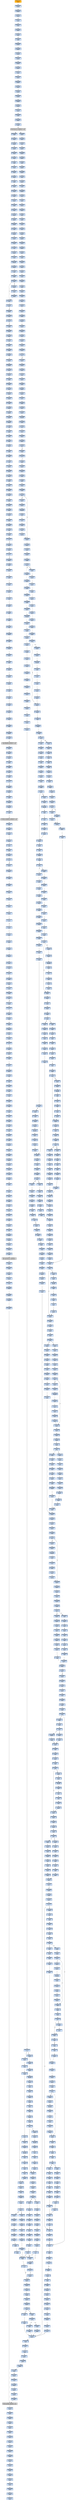 strict digraph G {
	graph [bgcolor=transparent,
		name=G
	];
	node [color=lightsteelblue,
		fillcolor=lightsteelblue,
		shape=rectangle,
		style=filled
	];
	"0x010c12f7"	[label="0x010c12f7
movl"];
	"0x010c12fa"	[label="0x010c12fa
movl"];
	"0x010c12f7" -> "0x010c12fa"	[color="#000000"];
	"0x010c09b7"	[label="0x010c09b7
movl"];
	"0x010c09b9"	[label="0x010c09b9
leal"];
	"0x010c09b7" -> "0x010c09b9"	[color="#000000"];
	"0x010c09a7"	[label="0x010c09a7
je"];
	"0x010c09a9"	[label="0x010c09a9
movl"];
	"0x010c09a7" -> "0x010c09a9"	[color="#000000",
		label=F];
	"0x010c0638"	[label="0x010c0638
xorl"];
	"0x010c063a"	[label="0x010c063a
incl"];
	"0x010c0638" -> "0x010c063a"	[color="#000000"];
	"0x010c06a0"	[label="0x010c06a0
jae"];
	"0x010c06a2"	[label="0x010c06a2
movl"];
	"0x010c06a0" -> "0x010c06a2"	[color="#000000",
		label=F];
	"0x010c06b7"	[label="0x010c06b7
subl"];
	"0x010c06a0" -> "0x010c06b7"	[color="#000000",
		label=T];
	"0x010c03ca"	[label="0x010c03ca
movb"];
	"0x010c03cd"	[label="0x010c03cd
movb"];
	"0x010c03ca" -> "0x010c03cd"	[color="#000000"];
	"0x010c0ae8"	[label="0x010c0ae8
nop"];
	"0x010c0ae9"	[label="0x010c0ae9
nop"];
	"0x010c0ae8" -> "0x010c0ae9"	[color="#000000"];
	"0x0041bde7"	[label="0x0041bde7
ret"];
	"0x0041be93"	[label="0x0041be93
popl"];
	"0x0041bde7" -> "0x0041be93"	[color="#000000"];
	"0x010c130e"	[label="0x010c130e
pushl"];
	"0x010c130f"	[label="0x010c130f
leal"];
	"0x010c130e" -> "0x010c130f"	[color="#000000"];
	"0x010c02d2"	[label="0x010c02d2
movl"];
	"0x010c02d4"	[label="0x010c02d4
movl"];
	"0x010c02d2" -> "0x010c02d4"	[color="#000000"];
	"0x010c0203"	[label="0x010c0203
jae"];
	"0x010c0205"	[label="0x010c0205
movl"];
	"0x010c0203" -> "0x010c0205"	[color="#000000",
		label=F];
	"0x010c0219"	[label="0x010c0219
subl"];
	"0x010c0203" -> "0x010c0219"	[color="#000000",
		label=T];
	"0x010c00cc"	[label="0x010c00cc
orl"];
	"0x010c00ce"	[label="0x010c00ce
shll"];
	"0x010c00cc" -> "0x010c00ce"	[color="#000000"];
	"0x0041be47"	[label="0x0041be47
pushl"];
	"0x0041be48"	[label="0x0041be48
leal"];
	"0x0041be47" -> "0x0041be48"	[color="#000000"];
	"0x010c0791"	[label="0x010c0791
subl"];
	"0x010c0794"	[label="0x010c0794
movl"];
	"0x010c0791" -> "0x010c0794"	[color="#000000"];
	"0x010c0123"	[label="0x010c0123
leal"];
	"0x010c012a"	[label="0x010c012a
movl"];
	"0x010c0123" -> "0x010c012a"	[color="#000000"];
	"0x010c03df"	[label="0x010c03df
shrl"];
	"0x010c03e2"	[label="0x010c03e2
subl"];
	"0x010c03df" -> "0x010c03e2"	[color="#000000"];
	"0x010c0612"	[label="0x010c0612
jmp"];
	"0x010c0630"	[label="0x010c0630
decl"];
	"0x010c0612" -> "0x010c0630"	[color="#000000"];
	"0x010c0424"	[label="0x010c0424
movl"];
	"0x010c0426"	[label="0x010c0426
movl"];
	"0x010c0424" -> "0x010c0426"	[color="#000000"];
	"0x010c0322"	[label="0x010c0322
orl"];
	"0x010c0324"	[label="0x010c0324
shll"];
	"0x010c0322" -> "0x010c0324"	[color="#000000"];
	"0x010c0967"	[label="0x010c0967
pushl"];
	"0x010c0968"	[label="0x010c0968
call"];
	"0x010c0967" -> "0x010c0968"	[color="#000000"];
	"0x0041be95"	[label="0x0041be95
addl"];
	"0x0041be98"	[label="0x0041be98
movl"];
	"0x0041be95" -> "0x0041be98"	[color="#000000"];
	"0x010c10bf"	[label="0x010c10bf
popl"];
	"0x010c10c0"	[label="0x010c10c0
popl"];
	"0x010c10bf" -> "0x010c10c0"	[color="#000000"];
	"0x010c00d1"	[label="0x010c00d1
incl"];
	"0x010c00d4"	[label="0x010c00d4
movl"];
	"0x010c00d1" -> "0x010c00d4"	[color="#000000"];
	"0x010c04f7"	[label="0x010c04f7
shll"];
	"0x010c04fa"	[label="0x010c04fa
orl"];
	"0x010c04f7" -> "0x010c04fa"	[color="#000000"];
	"0x010c04ee"	[label="0x010c04ee
movl"];
	"0x010c04f1"	[label="0x010c04f1
movl"];
	"0x010c04ee" -> "0x010c04f1"	[color="#000000"];
	"0x010c003c"	[label="0x010c003c
movl"];
	"0x010c0041"	[label="0x010c0041
shll"];
	"0x010c003c" -> "0x010c0041"	[color="#000000"];
	"0x010c0044"	[label="0x010c0044
decl"];
	"0x010c0045"	[label="0x010c0045
movl"];
	"0x010c0044" -> "0x010c0045"	[color="#000000"];
	"0x010c01b2"	[label="0x010c01b2
shrl"];
	"0x010c01b5"	[label="0x010c01b5
subl"];
	"0x010c01b2" -> "0x010c01b5"	[color="#000000"];
	"0x010c0863"	[label="0x010c0863
leal"];
	"0x010c0866"	[label="0x010c0866
pushl"];
	"0x010c0863" -> "0x010c0866"	[color="#000000"];
	"0x0041bece"	[label="0x0041bece
popl"];
	"0x0041becf"	[label="0x0041becf
popl"];
	"0x0041bece" -> "0x0041becf"	[color="#000000"];
	"0x010c008c"	[label="0x010c008c
orl"];
	"0x010c008e"	[label="0x010c008e
incl"];
	"0x010c008c" -> "0x010c008e"	[color="#000000"];
	"0x010c0345"	[label="0x010c0345
subl"];
	"0x010c0347"	[label="0x010c0347
shrl"];
	"0x010c0345" -> "0x010c0347"	[color="#000000"];
	"0x0041be5b"	[label="0x0041be5b
pushl"];
	"0x0041be5e"	[label="0x0041be5e
pushl"];
	"0x0041be5b" -> "0x0041be5e"	[color="#000000"];
	"0x010c0715"	[label="0x010c0715
shll"];
	"0x010c0718"	[label="0x010c0718
orl"];
	"0x010c0715" -> "0x010c0718"	[color="#000000"];
	"0x010c0626"	[label="0x010c0626
movl"];
	"0x010c0629"	[label="0x010c0629
leal"];
	"0x010c0626" -> "0x010c0629"	[color="#000000"];
	"0x010c0025"	[label="0x010c0025
pushl"];
	"0x010c0026"	[label="0x010c0026
movl"];
	"0x010c0025" -> "0x010c0026"	[color="#000000"];
	"0x010c0b16"	[label="0x010c0b16
popl"];
	"0x010c0b17"	[label="0x010c0b17
popl"];
	"0x010c0b16" -> "0x010c0b17"	[color="#000000"];
	"0x010c0478"	[label="0x010c0478
shll"];
	"0x010c047b"	[label="0x010c047b
incl"];
	"0x010c0478" -> "0x010c047b"	[color="#000000"];
	"0x010c1294"	[label="0x010c1294
popl"];
	"0x010c1295"	[label="0x010c1295
popl"];
	"0x010c1294" -> "0x010c1295"	[color="#000000"];
	"0x010c00a0"	[label="0x010c00a0
popl"];
	"0x010c00a1"	[label="0x010c00a1
leave"];
	"0x010c00a0" -> "0x010c00a1"	[color="#000000"];
	"0x010c0146"	[label="0x010c0146
movl"];
	"0x010c0149"	[label="0x010c0149
movl"];
	"0x010c0146" -> "0x010c0149"	[color="#000000"];
	"0x010c06e8"	[label="0x010c06e8
orl"];
	"0x010c06eb"	[label="0x010c06eb
cmpl"];
	"0x010c06e8" -> "0x010c06eb"	[color="#000000"];
	"0x010c0705"	[label="0x010c0705
cmpl"];
	"0x010c070a"	[label="0x010c070a
jae"];
	"0x010c0705" -> "0x010c070a"	[color="#000000"];
	"0x010c00ae"	[label="0x010c00ae
movl"];
	"0x010c00b1"	[label="0x010c00b1
shll"];
	"0x010c00ae" -> "0x010c00b1"	[color="#000000"];
	"0x010c07b2"	[label="0x010c07b2
incl"];
	"0x010c07b3"	[label="0x010c07b3
movl"];
	"0x010c07b2" -> "0x010c07b3"	[color="#000000"];
	"0x010c06a4"	[label="0x010c06a4
movl"];
	"0x010c06a2" -> "0x010c06a4"	[color="#000000"];
	"0x010c12ea"	[label="0x010c12ea
pushl"];
	"0x010c12eb"	[label="0x010c12eb
call"];
	"0x010c12ea" -> "0x010c12eb"	[color="#000000"];
	"0x0041bea0"	[label="0x0041bea0
addl"];
	"0x0041bea3"	[label="0x0041bea3
subl"];
	"0x0041bea0" -> "0x0041bea3"	[color="#000000"];
	"0x010c0386"	[label="0x010c0386
shrl"];
	"0x010c0389"	[label="0x010c0389
imull"];
	"0x010c0386" -> "0x010c0389"	[color="#000000"];
	"0x010c044f"	[label="0x010c044f
shrl"];
	"0x010c0452"	[label="0x010c0452
subl"];
	"0x010c044f" -> "0x010c0452"	[color="#000000"];
	"0x010c035a"	[label="0x010c035a
addl"];
	"0x010c035c"	[label="0x010c035c
movl"];
	"0x010c035a" -> "0x010c035c"	[color="#000000"];
	"0x010c0783"	[label="0x010c0783
subl"];
	"0x010c0785"	[label="0x010c0785
shrl"];
	"0x010c0783" -> "0x010c0785"	[color="#000000"];
	"0x010c0b4d"	[label="0x010c0b4d
je"];
	"0x010c0b4f"	[label="0x010c0b4f
pushl"];
	"0x010c0b4d" -> "0x010c0b4f"	[color="#000000",
		label=F];
	"0x010c01ba"	[label="0x010c01ba
movl"];
	"0x010c01bc"	[label="0x010c01bc
leal"];
	"0x010c01ba" -> "0x010c01bc"	[color="#000000"];
	"0x010c029f"	[label="0x010c029f
movl"];
	"0x010c02a2"	[label="0x010c02a2
movl"];
	"0x010c029f" -> "0x010c02a2"	[color="#000000"];
	"0x010c05a5"	[label="0x010c05a5
subl"];
	"0x010c05a7"	[label="0x010c05a7
movl"];
	"0x010c05a5" -> "0x010c05a7"	[color="#000000"];
	"0x010c0539"	[label="0x010c0539
subl"];
	"0x010c053c"	[label="0x010c053c
subl"];
	"0x010c0539" -> "0x010c053c"	[color="#000000"];
	"0x010c0666"	[label="0x010c0666
leal"];
	"0x010c066d"	[label="0x010c066d
movl"];
	"0x010c0666" -> "0x010c066d"	[color="#000000"];
	"0x010c12f1"	[label="0x010c12f1
subl"];
	"0x010c12f1" -> "0x010c12f7"	[color="#000000"];
	"0x010c0289"	[label="0x010c0289
jae"];
	"0x010c0289" -> "0x010c02a2"	[color="#000000",
		label=T];
	"0x010c028b"	[label="0x010c028b
movl"];
	"0x010c0289" -> "0x010c028b"	[color="#000000",
		label=F];
	"0x010c044b"	[label="0x010c044b
subl"];
	"0x010c044d"	[label="0x010c044d
movl"];
	"0x010c044b" -> "0x010c044d"	[color="#000000"];
	"0x010c063b"	[label="0x010c063b
movl"];
	"0x010c063d"	[label="0x010c063d
shll"];
	"0x010c063b" -> "0x010c063d"	[color="#000000"];
	"0x010c0080"	[label="0x010c0080
movl"];
	"0x010c0083"	[label="0x010c0083
movl"];
	"0x010c0080" -> "0x010c0083"	[color="#000000"];
	"0x010c0273"	[label="0x010c0273
movl"];
	"0x010c0276"	[label="0x010c0276
subl"];
	"0x010c0273" -> "0x010c0276"	[color="#000000"];
	"0x010c03fa"	[label="0x010c03fa
movl"];
	"0x010c03fc"	[label="0x010c03fc
movl"];
	"0x010c03fa" -> "0x010c03fc"	[color="#000000"];
	"0x010c0220"	[label="0x010c0220
shrl"];
	"0x010c0223"	[label="0x010c0223
subl"];
	"0x010c0220" -> "0x010c0223"	[color="#000000"];
	"0x010c057e"	[label="0x010c057e
shrl"];
	"0x010c0581"	[label="0x010c0581
addl"];
	"0x010c057e" -> "0x010c0581"	[color="#000000"];
	"0x010c07a6"	[label="0x010c07a6
leal"];
	"0x010c07aa"	[label="0x010c07aa
shll"];
	"0x010c07a6" -> "0x010c07aa"	[color="#000000"];
	"0x0041be8b"	[label="0x0041be8b
leal"];
	"0x0041be8e"	[label="0x0041be8e
pushl"];
	"0x0041be8b" -> "0x0041be8e"	[color="#000000"];
	"0x010c02a4"	[label="0x010c02a4
movl"];
	"0x010c02a2" -> "0x010c02a4"	[color="#000000"];
	"0x010c01c4"	[label="0x010c01c4
cmpl"];
	"0x010c01ca"	[label="0x010c01ca
jl"];
	"0x010c01c4" -> "0x010c01ca"	[color="#000000"];
	"0x010c05c3"	[label="0x010c05c3
movl"];
	"0x010c05ca"	[label="0x010c05ca
cmpl"];
	"0x010c05c3" -> "0x010c05ca"	[color="#000000"];
	"0x0041be60"	[label="0x0041be60
movl"];
	"0x0041be5e" -> "0x0041be60"	[color="#000000"];
	"0x010c0862"	[label="0x010c0862
pushl"];
	"0x010c0862" -> "0x010c0863"	[color="#000000"];
	"0x010c003a"	[label="0x010c003a
addl"];
	"0x010c003a" -> "0x010c003c"	[color="#000000"];
	"0x010c05d1"	[label="0x010c05d1
movl"];
	"0x010c05d4"	[label="0x010c05d4
movl"];
	"0x010c05d1" -> "0x010c05d4"	[color="#000000"];
	"0x010c0aea"	[label="0x010c0aea
pushl"];
	"0x010c0aeb"	[label="0x010c0aeb
call"];
	"0x010c0aea" -> "0x010c0aeb"	[color="#000000"];
	"0x010c09b3"	[label="0x010c09b3
addl"];
	"0x010c09b5"	[label="0x010c09b5
repz"];
	"0x010c09b3" -> "0x010c09b5"	[color="#000000"];
	"0x010c04cb"	[label="0x010c04cb
xorl"];
	"0x010c04cd"	[label="0x010c04cd
cmpl"];
	"0x010c04cb" -> "0x010c04cd"	[color="#000000"];
	"0x010c00d9"	[label="0x010c00d9
movl"];
	"0x010c00db"	[label="0x010c00db
shrl"];
	"0x010c00d9" -> "0x010c00db"	[color="#000000"];
	"0x010c06a9"	[label="0x010c06a9
subl"];
	"0x010c06ab"	[label="0x010c06ab
shrl"];
	"0x010c06a9" -> "0x010c06ab"	[color="#000000"];
	"0x010c0ae3"	[label="0x010c0ae3
nop"];
	"0x010c0ae4"	[label="0x010c0ae4
nop"];
	"0x010c0ae3" -> "0x010c0ae4"	[color="#000000"];
	"0x010c0488"	[label="0x010c0488
imull"];
	"0x010c048b"	[label="0x010c048b
cmpl"];
	"0x010c0488" -> "0x010c048b"	[color="#000000"];
	"0x010c099b"	[label="0x010c099b
nop"];
	"0x010c099c"	[label="0x010c099c
cmpl"];
	"0x010c099b" -> "0x010c099c"	[color="#000000"];
	"0x010c086c"	[label="0x010c086c
pushl"];
	"0x010c0871"	[label="0x010c0871
pushl"];
	"0x010c086c" -> "0x010c0871"	[color="#000000"];
	"0x010c0037"	[label="0x010c0037
movl"];
	"0x010c0037" -> "0x010c003a"	[color="#000000"];
	"0x010c06e7"	[label="0x010c06e7
decl"];
	"0x010c06e7" -> "0x010c06e8"	[color="#000000"];
	"0x010c009c"	[label="0x010c009c
xorl"];
	"0x010c009e"	[label="0x010c009e
popl"];
	"0x010c009c" -> "0x010c009e"	[color="#000000"];
	"0x010c00c9"	[label="0x010c00c9
shll"];
	"0x010c00c9" -> "0x010c00cc"	[color="#000000"];
	"0x010c037f"	[label="0x010c037f
movl"];
	"0x010c0382"	[label="0x010c0382
movl"];
	"0x010c037f" -> "0x010c0382"	[color="#000000"];
	"0x010c01d8"	[label="0x010c01d8
cmpl"];
	"0x010c01dd"	[label="0x010c01dd
jae"];
	"0x010c01d8" -> "0x010c01dd"	[color="#000000"];
	"0x010c011f"	[label="0x010c011f
cmpl"];
	"0x010c011f" -> "0x010c0123"	[color="#000000"];
	"0x0041beae"	[label="0x0041beae
call"];
	"0x010c0964"	[label="0x010c0964
pushl"];
	"0x0041beae" -> "0x010c0964"	[color="#000000"];
	"0x010c0b1c"	[label="0x010c0b1c
addl"];
	"0x010c0b1f"	[label="0x010c0b1f
pushl"];
	"0x010c0b1c" -> "0x010c0b1f"	[color="#000000"];
	"0x010c0505"	[label="0x010c0505
movl"];
	"0x010c0507"	[label="0x010c0507
movl"];
	"0x010c0505" -> "0x010c0507"	[color="#000000"];
	"0x010c05f9"	[label="0x010c05f9
jae"];
	"0x010c05fb"	[label="0x010c05fb
movl"];
	"0x010c05f9" -> "0x010c05fb"	[color="#000000",
		label=F];
	"0x010c0614"	[label="0x010c0614
subl"];
	"0x010c05f9" -> "0x010c0614"	[color="#000000",
		label=T];
	"0x010c0463"	[label="0x010c0463
cmpl"];
	"0x010c0468"	[label="0x010c0468
jae"];
	"0x010c0463" -> "0x010c0468"	[color="#000000"];
	"0x010c02bf"	[label="0x010c02bf
cmpl"];
	"0x010c02c3"	[label="0x010c02c3
movl"];
	"0x010c02bf" -> "0x010c02c3"	[color="#000000"];
	"0x010c055a"	[label="0x010c055a
orl"];
	"0x010c055c"	[label="0x010c055c
shll"];
	"0x010c055a" -> "0x010c055c"	[color="#000000"];
	"0x010c0b01"	[label="0x010c0b01
pushl"];
	"0x010c0b03"	[label="0x010c0b03
pushl"];
	"0x010c0b01" -> "0x010c0b03"	[color="#000000"];
	"0x010c09bf"	[label="0x010c09bf
addl"];
	"0x010c09b9" -> "0x010c09bf"	[color="#000000"];
	"0x010c12dc"	[label="0x010c12dc
popl"];
	"0x010c12dd"	[label="0x010c12dd
popl"];
	"0x010c12dc" -> "0x010c12dd"	[color="#000000"];
	"0x0041be7a"	[label="0x0041be7a
movl"];
	"0x0041be7d"	[label="0x0041be7d
addl"];
	"0x0041be7a" -> "0x0041be7d"	[color="#000000"];
	"0x010c097a"	[label="0x010c097a
movl"];
	"0x010c097d"	[label="0x010c097d
addl"];
	"0x010c097a" -> "0x010c097d"	[color="#000000"];
	"0x010c032d"	[label="0x010c032d
movl"];
	"0x010c032f"	[label="0x010c032f
movl"];
	"0x010c032d" -> "0x010c032f"	[color="#000000"];
	"0x010c07c5"	[label="0x010c07c5
ja"];
	"0x010c07c7"	[label="0x010c07c7
movl"];
	"0x010c07c5" -> "0x010c07c7"	[color="#000000",
		label=F];
	"0x010c0985"	[label="0x010c0985
movl"];
	"0x010c0988"	[label="0x010c0988
movl"];
	"0x010c0985" -> "0x010c0988"	[color="#000000"];
	"0x010c0abf"	[label="0x010c0abf
movl"];
	"0x010c0ac1"	[label="0x010c0ac1
cmpl"];
	"0x010c0abf" -> "0x010c0ac1"	[color="#000000"];
	"0x010c0674"	[label="0x010c0674
cmpl"];
	"0x010c0679"	[label="0x010c0679
jae"];
	"0x010c0674" -> "0x010c0679"	[color="#000000"];
	"0x010c0133"	[label="0x010c0133
movl"];
	"0x010c0136"	[label="0x010c0136
subl"];
	"0x010c0133" -> "0x010c0136"	[color="#000000"];
	"0x010c00fa"	[label="0x010c00fa
movzbl"];
	"0x010c00fe"	[label="0x010c00fe
movl"];
	"0x010c00fa" -> "0x010c00fe"	[color="#000000"];
	"0x010c04ec"	[label="0x010c04ec
jae"];
	"0x010c04ec" -> "0x010c04ee"	[color="#000000",
		label=F];
	"0x010c04ec" -> "0x010c0505"	[color="#000000",
		label=T];
	"0x010c02af"	[label="0x010c02af
jae"];
	"0x010c02f4"	[label="0x010c02f4
subl"];
	"0x010c02af" -> "0x010c02f4"	[color="#000000",
		label=T];
	"0x010c02b1"	[label="0x010c02b1
movl"];
	"0x010c02af" -> "0x010c02b1"	[color="#000000",
		label=F];
	"0x010c04ff"	[label="0x010c04ff
incl"];
	"0x010c0502"	[label="0x010c0502
movl"];
	"0x010c04ff" -> "0x010c0502"	[color="#000000"];
	"0x0041be89"	[label="0x0041be89
addl"];
	"0x0041be89" -> "0x0041be8b"	[color="#000000"];
	"0x010c0340"	[label="0x010c0340
movl"];
	"0x010c0340" -> "0x010c0345"	[color="#000000"];
	"0x010c07ee"	[label="0x010c07ee
cmpl"];
	"0x010c07f1"	[label="0x010c07f1
jb"];
	"0x010c07ee" -> "0x010c07f1"	[color="#000000"];
	"0x010c0644"	[label="0x010c0644
cmpl"];
	"0x010c0648"	[label="0x010c0648
jge"];
	"0x010c0644" -> "0x010c0648"	[color="#000000"];
	"0x010c02c6"	[label="0x010c02c6
movl"];
	"0x010c02c3" -> "0x010c02c6"	[color="#000000"];
	"0x010c0b55"	[label="0x010c0b55
pushl"];
	"0x010c0b58"	[label="0x010c0b58
call"];
	"0x010c0b55" -> "0x010c0b58"	[color="#000000"];
	"0x010c0777"	[label="0x010c0777
cmpl"];
	"0x010c077a"	[label="0x010c077a
jae"];
	"0x010c0777" -> "0x010c077a"	[color="#000000"];
	"0x010c0067"	[label="0x010c0067
movl"];
	"0x010c006c"	[label="0x010c006c
movl"];
	"0x010c0067" -> "0x010c006c"	[color="#000000"];
	"0x010c03f5"	[label="0x010c03f5
subl"];
	"0x010c03f7"	[label="0x010c03f7
movl"];
	"0x010c03f5" -> "0x010c03f7"	[color="#000000"];
	"0x010c1312"	[label="0x010c1312
pushl"];
	"0x010c1313"	[label="0x010c1313
pushl"];
	"0x010c1312" -> "0x010c1313"	[color="#000000"];
	"0x010c018c"	[label="0x010c018c
movl"];
	"0x010c018e"	[label="0x010c018e
movl"];
	"0x010c018c" -> "0x010c018e"	[color="#000000"];
	"0x010c0198"	[label="0x010c0198
addl"];
	"0x010c019a"	[label="0x010c019a
movl"];
	"0x010c0198" -> "0x010c019a"	[color="#000000"];
	"0x010c028e"	[label="0x010c028e
movl"];
	"0x010c028b" -> "0x010c028e"	[color="#000000"];
	"0x010c012d"	[label="0x010c012d
jl"];
	"0x010c012a" -> "0x010c012d"	[color="#000000"];
	"0x010c10bc"	[label="0x010c10bc
jne"];
	"0x010c10c6"	[label="0x010c10c6
addl"];
	"0x010c10bc" -> "0x010c10c6"	[color="#000000",
		label=T];
	"0x010c009f"	[label="0x010c009f
popl"];
	"0x010c009e" -> "0x010c009f"	[color="#000000"];
	"0x010c09c1"	[label="0x010c09c1
addl"];
	"0x010c09c4"	[label="0x010c09c4
addl"];
	"0x010c09c1" -> "0x010c09c4"	[color="#000000"];
	"0x010c042e"	[label="0x010c042e
cmpl"];
	"0x010c0431"	[label="0x010c0431
jae"];
	"0x010c042e" -> "0x010c0431"	[color="#000000"];
	"0x010c0314"	[label="0x010c0314
jae"];
	"0x010c0314" -> "0x010c032d"	[color="#000000",
		label=T];
	"0x010c0316"	[label="0x010c0316
movl"];
	"0x010c0314" -> "0x010c0316"	[color="#000000",
		label=F];
	"0x010c02f9"	[label="0x010c02f9
movl"];
	"0x010c02fb"	[label="0x010c02fb
shrl"];
	"0x010c02f9" -> "0x010c02fb"	[color="#000000"];
	"0x010c0583"	[label="0x010c0583
shll"];
	"0x010c0581" -> "0x010c0583"	[color="#000000"];
	"0x010c0297"	[label="0x010c0297
orl"];
	"0x010c0299"	[label="0x010c0299
shll"];
	"0x010c0297" -> "0x010c0299"	[color="#000000"];
	"0x010c12e2"	[label="0x010c12e2
pushl"];
	"0x010c12e3"	[label="0x010c12e3
movl"];
	"0x010c12e2" -> "0x010c12e3"	[color="#000000"];
	"0x010c069a"	[label="0x010c069a
imull"];
	"0x010c069d"	[label="0x010c069d
cmpl"];
	"0x010c069a" -> "0x010c069d"	[color="#000000"];
	"0x00401014"	[label="0x00401014
xorl"];
	"0x00401016"	[label="0x00401016
jmp"];
	"0x00401014" -> "0x00401016"	[color="#000000"];
	"0x010c1097"	[label="0x010c1097
cmpl"];
	"0x010c1099"	[label="0x010c1099
je"];
	"0x010c1097" -> "0x010c1099"	[color="#000000"];
	"0x010c01fa"	[label="0x010c01fa
shrl"];
	"0x010c01fd"	[label="0x010c01fd
imull"];
	"0x010c01fa" -> "0x010c01fd"	[color="#000000"];
	"0x010c0300"	[label="0x010c0300
movl"];
	"0x010c0302"	[label="0x010c0302
movl"];
	"0x010c0300" -> "0x010c0302"	[color="#000000"];
	"0x010c09ae"	[label="0x010c09ae
addl"];
	"0x010c09b0"	[label="0x010c09b0
movl"];
	"0x010c09ae" -> "0x010c09b0"	[color="#000000"];
	"0x010c04de"	[label="0x010c04de
movl"];
	"0x010c04e1"	[label="0x010c04e1
addl"];
	"0x010c04de" -> "0x010c04e1"	[color="#000000"];
	"0x010c0327"	[label="0x010c0327
incl"];
	"0x010c032a"	[label="0x010c032a
movl"];
	"0x010c0327" -> "0x010c032a"	[color="#000000"];
	"0x010c0369"	[label="0x010c0369
movl"];
	"0x010c036c"	[label="0x010c036c
shll"];
	"0x010c0369" -> "0x010c036c"	[color="#000000"];
	"0x010c0152"	[label="0x010c0152
leal"];
	"0x010c0155"	[label="0x010c0155
leal"];
	"0x010c0152" -> "0x010c0155"	[color="#000000"];
	"0x010c1315"	[label="0x010c1315
pushl"];
	"0x010c1313" -> "0x010c1315"	[color="#000000"];
	"0x010c070f"	[label="0x010c070f
movl"];
	"0x010c0712"	[label="0x010c0712
movzbl"];
	"0x010c070f" -> "0x010c0712"	[color="#000000"];
	"0x010c0324" -> "0x010c0327"	[color="#000000"];
	"0x010c10c1"	[label="0x010c10c1
popl"];
	"0x010c10c0" -> "0x010c10c1"	[color="#000000"];
	"0x010c11c2"	[label="0x010c11c2
ret"];
	"0x010c10bb"	[label="0x010c10bb
incl"];
	"0x010c11c2" -> "0x010c10bb"	[color="#000000"];
	"0x0041beb6"	[label="0x0041beb6
movl"];
	"0x0041beb8"	[label="0x0041beb8
movl"];
	"0x0041beb6" -> "0x0041beb8"	[color="#000000"];
	"0x010c0a3d"	[label="0x010c0a3d
testl"];
	"0x010c0a3f"	[label="0x010c0a3f
je"];
	"0x010c0a3d" -> "0x010c0a3f"	[color="#000000"];
	"0x010c0590"	[label="0x010c0590
pushl"];
	"0x010c0592"	[label="0x010c0592
movl"];
	"0x010c0590" -> "0x010c0592"	[color="#000000"];
	"0x010c074b"	[label="0x010c074b
movl"];
	"0x010c074e"	[label="0x010c074e
cmpl"];
	"0x010c074b" -> "0x010c074e"	[color="#000000"];
	"0x010c02ef"	[label="0x010c02ef
jmp"];
	"0x010c04e7"	[label="0x010c04e7
cmpl"];
	"0x010c02ef" -> "0x010c04e7"	[color="#000000"];
	"0x010c1095"	[label="0x010c1095
jne"];
	"0x010c1095" -> "0x010c1097"	[color="#000000",
		label=F];
	"0x010c078d"	[label="0x010c078d
addl"];
	"0x010c078f"	[label="0x010c078f
jmp"];
	"0x010c078d" -> "0x010c078f"	[color="#000000"];
	"0x010c01eb"	[label="0x010c01eb
orl"];
	"0x010c01ed"	[label="0x010c01ed
shll"];
	"0x010c01eb" -> "0x010c01ed"	[color="#000000"];
	"0x010c068c"	[label="0x010c068c
incl"];
	"0x010c068f"	[label="0x010c068f
movl"];
	"0x010c068c" -> "0x010c068f"	[color="#000000"];
	"0x010c0048"	[label="0x010c0048
addl"];
	"0x010c0045" -> "0x010c0048"	[color="#000000"];
	"0x010c054e"	[label="0x010c054e
movl"];
	"0x010c0551"	[label="0x010c0551
movl"];
	"0x010c054e" -> "0x010c0551"	[color="#000000"];
	"0x010c0246"	[label="0x010c0246
jnl"];
	"0x010c0251"	[label="0x010c0251
cmpl"];
	"0x010c0246" -> "0x010c0251"	[color="#000000",
		label=T];
	"0x010c0248"	[label="0x010c0248
andl"];
	"0x010c0246" -> "0x010c0248"	[color="#000000",
		label=F];
	"0x00401005"	[label="0x00401005
pushl"];
	"0x00401006"	[label="0x00401006
pushl"];
	"0x00401005" -> "0x00401006"	[color="#000000"];
	"0x010c0545"	[label="0x010c0545
movl"];
	"0x010c0547"	[label="0x010c0547
cmpl"];
	"0x010c0545" -> "0x010c0547"	[color="#000000"];
	"0x010c06bd"	[label="0x010c06bd
subl"];
	"0x010c06bf"	[label="0x010c06bf
movl"];
	"0x010c06bd" -> "0x010c06bf"	[color="#000000"];
	"0x010c10c2"	[label="0x010c10c2
leave"];
	"0x010c10c3"	[label="0x010c10c3
ret"];
	"0x010c10c2" -> "0x010c10c3"	[color="#000000"];
	"0x010c09a5"	[label="0x010c09a5
testl"];
	"0x010c09a5" -> "0x010c09a7"	[color="#000000"];
	"0x0041beca"	[label="0x0041beca
movl"];
	"0x0041becc"	[label="0x0041becc
popl"];
	"0x0041beca" -> "0x0041becc"	[color="#000000"];
	"0x010c0ae6"	[label="0x010c0ae6
nop"];
	"0x010c0ae7"	[label="0x010c0ae7
nop"];
	"0x010c0ae6" -> "0x010c0ae7"	[color="#000000"];
	"0x010c05fd"	[label="0x010c05fd
movl"];
	"0x010c0602"	[label="0x010c0602
subl"];
	"0x010c05fd" -> "0x010c0602"	[color="#000000"];
	"0x010c1099" -> "0x010c10bf"	[color="#000000",
		label=T];
	"0x0041bea8"	[label="0x0041bea8
movl"];
	"0x0041beab"	[label="0x0041beab
movl"];
	"0x0041bea8" -> "0x0041beab"	[color="#000000"];
	"0x010c0599"	[label="0x010c0599
jmp"];
	"0x010c0592" -> "0x010c0599"	[color="#000000"];
	"0x0041bdc6"	[label="0x0041bdc6
movb"];
	"0x0041bdc8"	[label="0x0041bdc8
incl"];
	"0x0041bdc6" -> "0x0041bdc8"	[color="#000000"];
	"0x010c04ac"	[label="0x010c04ac
shrl"];
	"0x010c04af"	[label="0x010c04af
subl"];
	"0x010c04ac" -> "0x010c04af"	[color="#000000"];
	"0x010c0236"	[label="0x010c0236
movl"];
	"0x010c0239"	[label="0x010c0239
incl"];
	"0x010c0236" -> "0x010c0239"	[color="#000000"];
	"0x010c0406"	[label="0x010c0406
cmpl"];
	"0x010c040b"	[label="0x010c040b
jae"];
	"0x010c0406" -> "0x010c040b"	[color="#000000"];
	"0x010c0416"	[label="0x010c0416
shll"];
	"0x010c0419"	[label="0x010c0419
orl"];
	"0x010c0416" -> "0x010c0419"	[color="#000000"];
	"0x010c1172"	[label="0x010c1172
movl"];
	"0x010c1174"	[label="0x010c1174
testl"];
	"0x010c1172" -> "0x010c1174"	[color="#000000"];
	"0x010c0200"	[label="0x010c0200
cmpl"];
	"0x010c01fd" -> "0x010c0200"	[color="#000000"];
	"0x010c0269"	[label="0x010c0269
subl"];
	"0x010c026c"	[label="0x010c026c
movl"];
	"0x010c0269" -> "0x010c026c"	[color="#000000"];
	"0x010c03c4"	[label="0x010c03c4
subl"];
	"0x010c03c7"	[label="0x010c03c7
incl"];
	"0x010c03c4" -> "0x010c03c7"	[color="#000000"];
	"0x010c085b"	[label="0x010c085b
pushl"];
	"0x010c085e"	[label="0x010c085e
addl"];
	"0x010c085b" -> "0x010c085e"	[color="#000000"];
	"0x010c0b4b"	[label="0x010c0b4b
addl"];
	"0x010c0b4b" -> "0x010c0b4d"	[color="#000000"];
	"0x010c03b3"	[label="0x010c03b3
cmpl"];
	"0x010c03b7"	[label="0x010c03b7
setge"];
	"0x010c03b3" -> "0x010c03b7"	[color="#000000"];
	"0x010c019d"	[label="0x010c019d
addl"];
	"0x010c019f"	[label="0x010c019f
movl"];
	"0x010c019d" -> "0x010c019f"	[color="#000000"];
	"0x010c1296"	[label="0x010c1296
popl"];
	"0x010c1297"	[label="0x010c1297
leave"];
	"0x010c1296" -> "0x010c1297"	[color="#000000"];
	"0x010c09c7"	[label="0x010c09c7
leal"];
	"0x010c09cd"	[label="0x010c09cd
pushl"];
	"0x010c09c7" -> "0x010c09cd"	[color="#000000"];
	"0x010c052d"	[label="0x010c052d
movl"];
	"0x010c0534"	[label="0x010c0534
jmp"];
	"0x010c052d" -> "0x010c0534"	[color="#000000"];
	"0x010c002c"	[label="0x010c002c
shll"];
	"0x010c002e"	[label="0x010c002e
movl"];
	"0x010c002c" -> "0x010c002e"	[color="#000000"];
	"0x010c03b1"	[label="0x010c03b1
xorl"];
	"0x010c03b1" -> "0x010c03b3"	[color="#000000"];
	"0x010c059b"	[label="0x010c059b
subl"];
	"0x010c059e"	[label="0x010c059e
subl"];
	"0x010c059b" -> "0x010c059e"	[color="#000000"];
	"0x010c07ad"	[label="0x010c07ad
decl"];
	"0x010c07aa" -> "0x010c07ad"	[color="#000000"];
	"0x010c06cd"	[label="0x010c06cd
decl"];
	"0x010c06d0"	[label="0x010c06d0
jne"];
	"0x010c06cd" -> "0x010c06d0"	[color="#000000"];
	"0x010c00b9"	[label="0x010c00b9
cmpl"];
	"0x010c00be"	[label="0x010c00be
jae"];
	"0x010c00b9" -> "0x010c00be"	[color="#000000"];
	"0x010c03a5"	[label="0x010c03a5
je"];
	"0x010c03ab"	[label="0x010c03ab
movl"];
	"0x010c03a5" -> "0x010c03ab"	[color="#000000",
		label=F];
	"0x010c012d" -> "0x010c0133"	[color="#000000",
		label=F];
	"0x010c01d2"	[label="0x010c01d2
movl"];
	"0x010c012d" -> "0x010c01d2"	[color="#000000",
		label=T];
	"0x010c004d"	[label="0x010c004d
movb"];
	"0x010c0048" -> "0x010c004d"	[color="#000000"];
	"0x010c0187"	[label="0x010c0187
cmpl"];
	"0x010c018a"	[label="0x010c018a
jae"];
	"0x010c0187" -> "0x010c018a"	[color="#000000"];
	"0x010c0140"	[label="0x010c0140
movl"];
	"0x010c0143"	[label="0x010c0143
shll"];
	"0x010c0140" -> "0x010c0143"	[color="#000000"];
	"0x0041be70"	[label="0x0041be70
movl"];
	"0x0041be73"	[label="0x0041be73
addl"];
	"0x0041be70" -> "0x0041be73"	[color="#000000"];
	"0x010c0029"	[label="0x010c0029
pushl"];
	"0x010c0026" -> "0x010c0029"	[color="#000000"];
	"0x0041be67"	[label="0x0041be67
call"];
	VIRTUALALLOC_KERNEL32_DLL	[color=lightgrey,
		fillcolor=lightgrey,
		label="VIRTUALALLOC_KERNEL32_DLL
VIRTUALALLOC-KERNEL32-DLL"];
	"0x0041be67" -> VIRTUALALLOC_KERNEL32_DLL	[color="#000000"];
	"0x010c073e"	[label="0x010c073e
movl"];
	"0x010c0745"	[label="0x010c0745
xorl"];
	"0x010c073e" -> "0x010c0745"	[color="#000000"];
	"0x010c0ae9" -> "0x010c0aea"	[color="#000000"];
	"0x010c0492"	[label="0x010c0492
movl"];
	"0x010c0497"	[label="0x010c0497
subl"];
	"0x010c0492" -> "0x010c0497"	[color="#000000"];
	"0x010c04b9"	[label="0x010c04b9
movl"];
	"0x010c04bc"	[label="0x010c04bc
movl"];
	"0x010c04b9" -> "0x010c04bc"	[color="#000000"];
	"0x010c11a7"	[label="0x010c11a7
popl"];
	"0x010c11a8"	[label="0x010c11a8
testl"];
	"0x010c11a7" -> "0x010c11a8"	[color="#000000"];
	"0x010c0231"	[label="0x010c0231
jl"];
	"0x010c0233"	[label="0x010c0233
movl"];
	"0x010c0231" -> "0x010c0233"	[color="#000000",
		label=F];
	"0x0041bdc2"	[label="0x0041bdc2
addb"];
	"0x0041bdc4"	[label="0x0041bdc4
jne"];
	"0x0041bdc2" -> "0x0041bdc4"	[color="#000000"];
	"0x010c0ade"	[label="0x010c0ade
nop"];
	"0x010c0adf"	[label="0x010c0adf
nop"];
	"0x010c0ade" -> "0x010c0adf"	[color="#000000"];
	"0x010c03e4"	[label="0x010c03e4
movl"];
	"0x010c03e6"	[label="0x010c03e6
jmp"];
	"0x010c03e4" -> "0x010c03e6"	[color="#000000"];
	"0x010c006e"	[label="0x010c006e
repz"];
	"0x010c006c" -> "0x010c006e"	[color="#000000"];
	"0x010c0184"	[label="0x010c0184
imull"];
	"0x010c0184" -> "0x010c0187"	[color="#000000"];
	"0x010c07d5"	[label="0x010c07d5
movb"];
	"0x010c07d8"	[label="0x010c07d8
incl"];
	"0x010c07d5" -> "0x010c07d8"	[color="#000000"];
	"0x0040100d"	[label="0x0040100d
movl"];
	"0x0040100d" -> "0x00401014"	[color="#000000"];
	"0x010c05ba"	[label="0x010c05ba
movl"];
	"0x010c05bd"	[label="0x010c05bd
movl"];
	"0x010c05ba" -> "0x010c05bd"	[color="#000000"];
	"0x010c034a"	[label="0x010c034a
addl"];
	"0x010c0347" -> "0x010c034a"	[color="#000000"];
	"0x010c06e2"	[label="0x010c06e2
sarl"];
	"0x010c06e4"	[label="0x010c06e4
andl"];
	"0x010c06e2" -> "0x010c06e4"	[color="#000000"];
	"0x010c1308"	[label="0x010c1308
shrl"];
	"0x010c130b"	[label="0x010c130b
shll"];
	"0x010c1308" -> "0x010c130b"	[color="#000000"];
	"0x010c0ae5"	[label="0x010c0ae5
nop"];
	"0x010c0ae5" -> "0x010c0ae6"	[color="#000000"];
	"0x0041be7f"	[label="0x0041be7f
movl"];
	"0x0041be81"	[label="0x0041be81
movl"];
	"0x0041be7f" -> "0x0041be81"	[color="#000000"];
	"0x010c0278"	[label="0x010c0278
movl"];
	"0x010c0276" -> "0x010c0278"	[color="#000000"];
	"0x010c06c4"	[label="0x010c06c4
subl"];
	"0x010c06c6"	[label="0x010c06c6
movl"];
	"0x010c06c4" -> "0x010c06c6"	[color="#000000"];
	"0x010c00ce" -> "0x010c00d1"	[color="#000000"];
	"0x010c005d"	[label="0x010c005d
movl"];
	"0x010c0060"	[label="0x010c0060
movl"];
	"0x010c005d" -> "0x010c0060"	[color="#000000"];
	"0x010c014c"	[label="0x010c014c
andl"];
	"0x010c014c" -> "0x010c0152"	[color="#000000"];
	"0x010c0ac5"	[label="0x010c0ac5
jne"];
	"0x010c0ac1" -> "0x010c0ac5"	[color="#000000"];
	"0x010c0051"	[label="0x010c0051
movl"];
	"0x010c004d" -> "0x010c0051"	[color="#000000"];
	"0x010c035e"	[label="0x010c035e
leal"];
	"0x010c0361"	[label="0x010c0361
cmpl"];
	"0x010c035e" -> "0x010c0361"	[color="#000000"];
	"0x010c0565"	[label="0x010c0565
movl"];
	"0x010c0568"	[label="0x010c0568
movl"];
	"0x010c0565" -> "0x010c0568"	[color="#000000"];
	"0x010c0763"	[label="0x010c0763
shll"];
	"0x010c0766"	[label="0x010c0766
incl"];
	"0x010c0763" -> "0x010c0766"	[color="#000000"];
	"0x010c0586"	[label="0x010c0586
movl"];
	"0x010c0583" -> "0x010c0586"	[color="#000000"];
	"0x010c00c0"	[label="0x010c00c0
movl"];
	"0x010c00be" -> "0x010c00c0"	[color="#000000",
		label=F];
	"0x010c00d7"	[label="0x010c00d7
movl"];
	"0x010c00be" -> "0x010c00d7"	[color="#000000",
		label=T];
	"0x010c096d"	[label="0x010c096d
popl"];
	"0x010c0968" -> "0x010c096d"	[color="#000000"];
	"0x010c023c"	[label="0x010c023c
cmpl"];
	"0x010c0239" -> "0x010c023c"	[color="#000000"];
	"0x010c05b0"	[label="0x010c05b0
pushl"];
	"0x010c05b2"	[label="0x010c05b2
movl"];
	"0x010c05b0" -> "0x010c05b2"	[color="#000000"];
	"0x0041be9b"	[label="0x0041be9b
movl"];
	"0x0041be9d"	[label="0x0041be9d
movl"];
	"0x0041be9b" -> "0x0041be9d"	[color="#000000"];
	"0x010c0043"	[label="0x010c0043
decl"];
	"0x010c0043" -> "0x010c0044"	[color="#000000"];
	"0x010c0b19"	[label="0x010c0b19
pushl"];
	"0x010c0b1a"	[label="0x010c0b1a
movl"];
	"0x010c0b19" -> "0x010c0b1a"	[color="#000000"];
	"0x010c00f8"	[label="0x010c00f8
movl"];
	"0x010c00f8" -> "0x010c00fa"	[color="#000000"];
	"0x010c0769"	[label="0x010c0769
movl"];
	"0x010c076c"	[label="0x010c076c
movl"];
	"0x010c0769" -> "0x010c076c"	[color="#000000"];
	"0x010c0b52"	[label="0x010c0b52
addl"];
	"0x010c0b54"	[label="0x010c0b54
pushl"];
	"0x010c0b52" -> "0x010c0b54"	[color="#000000"];
	"0x010c020c"	[label="0x010c020c
subl"];
	"0x010c020e"	[label="0x010c020e
shrl"];
	"0x010c020c" -> "0x010c020e"	[color="#000000"];
	"0x010c056a"	[label="0x010c056a
shrl"];
	"0x010c0568" -> "0x010c056a"	[color="#000000"];
	"0x010c0227"	[label="0x010c0227
leal"];
	"0x010c022b"	[label="0x010c022b
cmpl"];
	"0x010c0227" -> "0x010c022b"	[color="#000000"];
	"0x010c06c9"	[label="0x010c06c9
leal"];
	"0x010c06c9" -> "0x010c06cd"	[color="#000000"];
	"0x010c0853"	[label="0x010c0853
movl"];
	"0x010c0856"	[label="0x010c0856
leal"];
	"0x010c0853" -> "0x010c0856"	[color="#000000"];
	"0x010c04f4"	[label="0x010c04f4
movzbl"];
	"0x010c04f1" -> "0x010c04f4"	[color="#000000"];
	"0x010c0444"	[label="0x010c0444
movl"];
	"0x010c0446"	[label="0x010c0446
jmp"];
	"0x010c0444" -> "0x010c0446"	[color="#000000"];
	"0x010c03ba"	[label="0x010c03ba
leal"];
	"0x010c03be"	[label="0x010c03be
movl"];
	"0x010c03ba" -> "0x010c03be"	[color="#000000"];
	"0x010c01b7"	[label="0x010c01b7
movl"];
	"0x010c01b5" -> "0x010c01b7"	[color="#000000"];
	"0x010c0174"	[label="0x010c0174
shll"];
	"0x010c0177"	[label="0x010c0177
incl"];
	"0x010c0174" -> "0x010c0177"	[color="#000000"];
	"0x010c06c1"	[label="0x010c06c1
shrl"];
	"0x010c06c1" -> "0x010c06c4"	[color="#000000"];
	"0x010c06b0"	[label="0x010c06b0
movl"];
	"0x010c06b3"	[label="0x010c06b3
addl"];
	"0x010c06b0" -> "0x010c06b3"	[color="#000000"];
	"0x010c0433"	[label="0x010c0433
movl"];
	"0x010c0431" -> "0x010c0433"	[color="#000000",
		label=F];
	"0x010c0448"	[label="0x010c0448
subl"];
	"0x010c0431" -> "0x010c0448"	[color="#000000",
		label=T];
	"0x010c049e"	[label="0x010c049e
movl"];
	"0x010c04a1"	[label="0x010c04a1
movl"];
	"0x010c049e" -> "0x010c04a1"	[color="#000000"];
	"0x010c0983"	[label="0x010c0983
movl"];
	"0x010c0983" -> "0x010c0985"	[color="#000000"];
	"0x010c1306"	[label="0x010c1306
movl"];
	"0x010c1306" -> "0x010c1308"	[color="#000000"];
	"0x010c0725"	[label="0x010c0725
addl"];
	"0x010c0727"	[label="0x010c0727
cmpl"];
	"0x010c0725" -> "0x010c0727"	[color="#000000"];
	"0x010c06e4" -> "0x010c06e7"	[color="#000000"];
	"0x010c0172"	[label="0x010c0172
orl"];
	"0x010c0172" -> "0x010c0174"	[color="#000000"];
	"0x010c0ae1"	[label="0x010c0ae1
nop"];
	"0x010c0ae2"	[label="0x010c0ae2
nop"];
	"0x010c0ae1" -> "0x010c0ae2"	[color="#000000"];
	"0x010c061e"	[label="0x010c061e
shrl"];
	"0x010c0621"	[label="0x010c0621
subl"];
	"0x010c061e" -> "0x010c0621"	[color="#000000"];
	"0x010c0257"	[label="0x010c0257
subl"];
	"0x010c025b"	[label="0x010c025b
jmp"];
	"0x010c0257" -> "0x010c025b"	[color="#000000"];
	"0x010c12e5"	[label="0x010c12e5
addl"];
	"0x010c12e3" -> "0x010c12e5"	[color="#000000"];
	"0x010c0139"	[label="0x010c0139
movl"];
	"0x010c0136" -> "0x010c0139"	[color="#000000"];
	"0x010c0b49"	[label="0x010c0b49
xorl"];
	"0x010c0b49" -> "0x010c0b4b"	[color="#000000"];
	"0x010c03f0"	[label="0x010c03f0
movl"];
	"0x010c03f2"	[label="0x010c03f2
shrl"];
	"0x010c03f0" -> "0x010c03f2"	[color="#000000"];
	"0x010c073b"	[label="0x010c073b
shll"];
	"0x010c073b" -> "0x010c073e"	[color="#000000"];
	"0x010c0635"	[label="0x010c0635
movl"];
	"0x010c0635" -> "0x010c0638"	[color="#000000"];
	"0x010c069d" -> "0x010c06a0"	[color="#000000"];
	"0x010c0788"	[label="0x010c0788
addl"];
	"0x010c0785" -> "0x010c0788"	[color="#000000"];
	"0x010c07b0"	[label="0x010c07b0
jne"];
	"0x010c07ad" -> "0x010c07b0"	[color="#000000"];
	"0x010c0516"	[label="0x010c0516
movl"];
	"0x010c051b"	[label="0x010c051b
subl"];
	"0x010c0516" -> "0x010c051b"	[color="#000000"];
	"0x010c0867"	[label="0x010c0867
call"];
	"0x010c000d"	[label="0x010c000d
pushl"];
	"0x010c0867" -> "0x010c000d"	[color="#000000"];
	"0x010c048e"	[label="0x010c048e
jae"];
	"0x010c048b" -> "0x010c048e"	[color="#000000"];
	GETPROCADDRESS_KERNEL32_DLL	[color=lightgrey,
		fillcolor=lightgrey,
		label="GETPROCADDRESS_KERNEL32_DLL
GETPROCADDRESS-KERNEL32-DLL"];
	"0x010c0b58" -> GETPROCADDRESS_KERNEL32_DLL	[color="#000000"];
	"0x010c0994"	[label="0x010c0994
stosl"];
	"0x010c0995"	[label="0x010c0995
lodsl"];
	"0x010c0994" -> "0x010c0995"	[color="#000000"];
	"0x010c0077"	[label="0x010c0077
pushl"];
	"0x010c0079"	[label="0x010c0079
movl"];
	"0x010c0077" -> "0x010c0079"	[color="#000000"];
	"0x010c0b2e"	[label="0x010c0b2e
movl"];
	"0x010c0b31"	[label="0x010c0b31
movl"];
	"0x010c0b2e" -> "0x010c0b31"	[color="#000000"];
	"0x010c09bf" -> "0x010c09c1"	[color="#000000"];
	"0x010c07d9"	[label="0x010c07d9
incl"];
	"0x010c07d8" -> "0x010c07d9"	[color="#000000"];
	"0x010c0284"	[label="0x010c0284
cmpl"];
	"0x010c0284" -> "0x010c0289"	[color="#000000"];
	"0x0041bd8c"	[label="0x0041bd8c
lodsb"];
	"0x0041bd8d"	[label="0x0041bd8d
shrl"];
	"0x0041bd8c" -> "0x0041bd8d"	[color="#000000"];
	"0x010c01a3"	[label="0x010c01a3
jne"];
	"0x010c01a9"	[label="0x010c01a9
jmp"];
	"0x010c01a3" -> "0x010c01a9"	[color="#000000",
		label=F];
	"0x010c01a3" -> "0x010c022b"	[color="#000000",
		label=T];
	"0x010c12e8"	[label="0x010c12e8
pushl"];
	"0x010c12e9"	[label="0x010c12e9
pushl"];
	"0x010c12e8" -> "0x010c12e9"	[color="#000000"];
	"0x010c06c6" -> "0x010c06c9"	[color="#000000"];
	"0x010c1300"	[label="0x010c1300
leal"];
	"0x010c1300" -> "0x010c1306"	[color="#000000"];
	"0x0041bed1"	[label="0x0041bed1
popl"];
	"0x0041bed2"	[label="0x0041bed2
jmp"];
	"0x0041bed1" -> "0x0041bed2"	[color="#000000"];
	"0x010c0b18"	[label="0x010c0b18
ret"];
	"0x0041beb0"	[label="0x0041beb0
movl"];
	"0x010c0b18" -> "0x0041beb0"	[color="#000000"];
	"0x010c0435"	[label="0x010c0435
movl"];
	"0x010c043a"	[label="0x010c043a
subl"];
	"0x010c0435" -> "0x010c043a"	[color="#000000"];
	"0x010c05e8"	[label="0x010c05e8
movl"];
	"0x010c05eb"	[label="0x010c05eb
movl"];
	"0x010c05e8" -> "0x010c05eb"	[color="#000000"];
	"0x00401006" -> "0x0040100d"	[color="#000000"];
	"0x010c01b0"	[label="0x010c01b0
movl"];
	"0x010c01b0" -> "0x010c01b2"	[color="#000000"];
	"0x010c07c3"	[label="0x010c07c3
cmpl"];
	"0x010c07c3" -> "0x010c07c5"	[color="#000000"];
	"0x010c063f"	[label="0x010c063f
subl"];
	"0x010c063d" -> "0x010c063f"	[color="#000000"];
	"0x010c06ae"	[label="0x010c06ae
addl"];
	"0x010c06ab" -> "0x010c06ae"	[color="#000000"];
	"0x010c11bc"	[label="0x010c11bc
xorl"];
	"0x010c11be"	[label="0x010c11be
popl"];
	"0x010c11bc" -> "0x010c11be"	[color="#000000"];
	"0x010c12de"	[label="0x010c12de
leave"];
	"0x010c12dd" -> "0x010c12de"	[color="#000000"];
	"0x010c0966"	[label="0x010c0966
pushl"];
	"0x010c0966" -> "0x010c0967"	[color="#000000"];
	"0x010c05f0"	[label="0x010c05f0
shrl"];
	"0x010c05f3"	[label="0x010c05f3
imull"];
	"0x010c05f0" -> "0x010c05f3"	[color="#000000"];
	"0x010c131a"	[label="0x010c131a
pushl"];
	"0x010c1315" -> "0x010c131a"	[color="#000000"];
	"0x0041be9a"	[label="0x0041be9a
pushl"];
	"0x0041be9a" -> "0x0041be9b"	[color="#000000"];
	"0x010c0996"	[label="0x010c0996
stosl"];
	"0x010c0997"	[label="0x010c0997
lodsl"];
	"0x010c0996" -> "0x010c0997"	[color="#000000"];
	"0x010c040d"	[label="0x010c040d
movl"];
	"0x010c0410"	[label="0x010c0410
movl"];
	"0x010c040d" -> "0x010c0410"	[color="#000000"];
	"0x010c096e"	[label="0x010c096e
subl"];
	"0x010c0974"	[label="0x010c0974
leal"];
	"0x010c096e" -> "0x010c0974"	[color="#000000"];
	"0x010c0117"	[label="0x010c0117
addl"];
	"0x010c0119"	[label="0x010c0119
imull"];
	"0x010c0117" -> "0x010c0119"	[color="#000000"];
	"0x00401000"	[color=lightgrey,
		fillcolor=orange,
		label="0x00401000
movl"];
	"0x00401000" -> "0x00401005"	[color="#000000"];
	"0x010c075e"	[label="0x010c075e
shll"];
	"0x010c0761"	[label="0x010c0761
orl"];
	"0x010c075e" -> "0x010c0761"	[color="#000000"];
	"0x010c0413"	[label="0x010c0413
movzbl"];
	"0x010c0410" -> "0x010c0413"	[color="#000000"];
	"0x010c0260"	[label="0x010c0260
subl"];
	"0x010c0264"	[label="0x010c0264
jmp"];
	"0x010c0260" -> "0x010c0264"	[color="#000000"];
	"0x010c0331"	[label="0x010c0331
shrl"];
	"0x010c032f" -> "0x010c0331"	[color="#000000"];
	"0x010c11c1"	[label="0x010c11c1
leave"];
	"0x010c11c1" -> "0x010c11c2"	[color="#000000"];
	"0x010c0514"	[label="0x010c0514
movl"];
	"0x010c0514" -> "0x010c0516"	[color="#000000"];
	"0x0041bebb"	[label="0x0041bebb
popl"];
	"0x0041bebc"	[label="0x0041bebc
jmp"];
	"0x0041bebb" -> "0x0041bebc"	[color="#000000"];
	"0x010c09ce"	[label="0x010c09ce
call"];
	"0x010c09ce" -> "0x010c0b19"	[color="#000000"];
	"0x010c01ae"	[label="0x010c01ae
subl"];
	"0x010c01ae" -> "0x010c01b0"	[color="#000000"];
	"0x010c0073"	[label="0x010c0073
andl"];
	"0x010c0073" -> "0x010c0077"	[color="#000000"];
	"0x010c12f0"	[label="0x010c12f0
popl"];
	"0x010c12eb" -> "0x010c12f0"	[color="#000000"];
	"0x010c0207"	[label="0x010c0207
movl"];
	"0x010c0207" -> "0x010c020c"	[color="#000000"];
	"0x010c04bf"	[label="0x010c04bf
movl"];
	"0x010c04bc" -> "0x010c04bf"	[color="#000000"];
	"0x0041be4e"	[label="0x0041be4e
movl"];
	"0x0041be51"	[label="0x0041be51
pushl"];
	"0x0041be4e" -> "0x0041be51"	[color="#000000"];
	"0x010c019a" -> "0x010c019d"	[color="#000000"];
	"0x010c0334"	[label="0x010c0334
imull"];
	"0x010c0331" -> "0x010c0334"	[color="#000000"];
	"0x010c036f"	[label="0x010c036f
movl"];
	"0x010c036c" -> "0x010c036f"	[color="#000000"];
	"0x010c07d2"	[label="0x010c07d2
decl"];
	"0x010c07d2" -> "0x010c07d5"	[color="#000000"];
	"0x010c0681"	[label="0x010c0681
movzbl"];
	"0x010c0684"	[label="0x010c0684
shll"];
	"0x010c0681" -> "0x010c0684"	[color="#000000"];
	"0x010c11bf"	[label="0x010c11bf
popl"];
	"0x010c11be" -> "0x010c11bf"	[color="#000000"];
	"0x010c0169"	[label="0x010c0169
movl"];
	"0x010c016c"	[label="0x010c016c
movzbl"];
	"0x010c0169" -> "0x010c016c"	[color="#000000"];
	"0x010c078f" -> "0x010c07aa"	[color="#000000"];
	"0x010c0255"	[label="0x010c0255
jnl"];
	"0x010c0255" -> "0x010c0257"	[color="#000000",
		label=F];
	"0x010c0255" -> "0x010c0260"	[color="#000000",
		label=T];
	"0x010c0031"	[label="0x010c0031
movl"];
	"0x010c002e" -> "0x010c0031"	[color="#000000"];
	"0x010c0520"	[label="0x010c0520
addl"];
	"0x010c0522"	[label="0x010c0522
shll"];
	"0x010c0520" -> "0x010c0522"	[color="#000000"];
	"0x010c04b6"	[label="0x010c04b6
movl"];
	"0x010c04b6" -> "0x010c04b9"	[color="#000000"];
	"0x010c05df"	[label="0x010c05df
shll"];
	"0x010c05e2"	[label="0x010c05e2
incl"];
	"0x010c05df" -> "0x010c05e2"	[color="#000000"];
	"0x010c0070"	[label="0x010c0070
movl"];
	"0x010c0070" -> "0x010c0073"	[color="#000000"];
	"0x010c0573"	[label="0x010c0573
jae"];
	"0x010c0573" -> "0x010c059b"	[color="#000000",
		label=T];
	"0x010c0575"	[label="0x010c0575
movl"];
	"0x010c0573" -> "0x010c0575"	[color="#000000",
		label=F];
	"0x010c0b09"	[label="0x010c0b09
call"];
	"0x010c0b03" -> "0x010c0b09"	[color="#000000"];
	"0x010c0454"	[label="0x010c0454
movl"];
	"0x010c0452" -> "0x010c0454"	[color="#000000"];
	"0x010c0982"	[label="0x010c0982
cld"];
	"0x010c0982" -> "0x010c0983"	[color="#000000"];
	"0x010c00f3"	[label="0x010c00f3
shrl"];
	"0x010c00f6"	[label="0x010c00f6
addl"];
	"0x010c00f3" -> "0x010c00f6"	[color="#000000"];
	"0x010c0604"	[label="0x010c0604
shrl"];
	"0x010c0607"	[label="0x010c0607
addl"];
	"0x010c0604" -> "0x010c0607"	[color="#000000"];
	"0x010c01a1"	[label="0x010c01a1
testl"];
	"0x010c01a1" -> "0x010c01a3"	[color="#000000"];
	"0x010c0308"	[label="0x010c0308
leal"];
	"0x010c030f"	[label="0x010c030f
cmpl"];
	"0x010c0308" -> "0x010c030f"	[color="#000000"];
	"0x010c10c9"	[label="0x010c10c9
jmp"];
	"0x010c10c6" -> "0x010c10c9"	[color="#000000"];
	"0x010c0b33"	[label="0x010c0b33
addl"];
	"0x010c0b31" -> "0x010c0b33"	[color="#000000"];
	"0x010c0577"	[label="0x010c0577
movl"];
	"0x010c0575" -> "0x010c0577"	[color="#000000"];
	"0x010c034f"	[label="0x010c034f
addl"];
	"0x010c0352"	[label="0x010c0352
shll"];
	"0x010c034f" -> "0x010c0352"	[color="#000000"];
	"0x010c017d"	[label="0x010c017d
movl"];
	"0x010c017f"	[label="0x010c017f
movl"];
	"0x010c017d" -> "0x010c017f"	[color="#000000"];
	"0x010c0656"	[label="0x010c0656
jnl"];
	"0x010c065d"	[label="0x010c065d
pushl"];
	"0x010c0656" -> "0x010c065d"	[color="#000000",
		label=T];
	"0x010c0658"	[label="0x010c0658
movl"];
	"0x010c0656" -> "0x010c0658"	[color="#000000",
		label=F];
	"0x0041be33"	[label="0x0041be33
movl"];
	"0x0041be38"	[label="0x0041be38
popl"];
	"0x0041be33" -> "0x0041be38"	[color="#000000"];
	"0x010c03ae"	[label="0x010c03ae
movl"];
	"0x010c03ab" -> "0x010c03ae"	[color="#000000"];
	"0x010c061c"	[label="0x010c061c
movl"];
	"0x010c061c" -> "0x010c061e"	[color="#000000"];
	"0x010c1298"	[label="0x010c1298
ret"];
	"0x010c1297" -> "0x010c1298"	[color="#000000"];
	"0x010c02e6"	[label="0x010c02e6
movl"];
	"0x010c02e9"	[label="0x010c02e9
addl"];
	"0x010c02e6" -> "0x010c02e9"	[color="#000000"];
	"0x010c049c"	[label="0x010c049c
addl"];
	"0x010c049c" -> "0x010c049e"	[color="#000000"];
	"0x010c04b1"	[label="0x010c04b1
movl"];
	"0x010c04b3"	[label="0x010c04b3
movl"];
	"0x010c04b1" -> "0x010c04b3"	[color="#000000"];
	"0x010c0ae0"	[label="0x010c0ae0
nop"];
	"0x010c0adf" -> "0x010c0ae0"	[color="#000000"];
	"0x0041be84"	[label="0x0041be84
addl"];
	"0x0041be86"	[label="0x0041be86
movl"];
	"0x0041be84" -> "0x0041be86"	[color="#000000"];
	"0x010c0861"	[label="0x010c0861
pushl"];
	"0x010c0861" -> "0x010c0862"	[color="#000000"];
	"0x010c0490"	[label="0x010c0490
movl"];
	"0x010c048e" -> "0x010c0490"	[color="#000000",
		label=F];
	"0x010c04a5"	[label="0x010c04a5
subl"];
	"0x010c048e" -> "0x010c04a5"	[color="#000000",
		label=T];
	"0x010c0abc"	[label="0x010c0abc
movl"];
	"0x010c0a3f" -> "0x010c0abc"	[color="#000000",
		label=T];
	"0x010c0623"	[label="0x010c0623
movl"];
	"0x010c0623" -> "0x010c0626"	[color="#000000"];
	"0x0041bd8f"	[label="0x0041bd8f
je"];
	"0x0041bd8d" -> "0x0041bd8f"	[color="#000000"];
	"0x010c11c0"	[label="0x010c11c0
popl"];
	"0x010c11c0" -> "0x010c11c1"	[color="#000000"];
	"0x010c07d0"	[label="0x010c07d0
movb"];
	"0x010c07d0" -> "0x010c07d2"	[color="#000000"];
	"0x010c04d5"	[label="0x010c04d5
andl"];
	"0x010c04d8"	[label="0x010c04d8
addl"];
	"0x010c04d5" -> "0x010c04d8"	[color="#000000"];
	"0x010c06ba"	[label="0x010c06ba
movl"];
	"0x010c06b7" -> "0x010c06ba"	[color="#000000"];
	"0x0041be54"	[label="0x0041be54
pushl"];
	"0x0041be56"	[label="0x0041be56
pushl"];
	"0x0041be54" -> "0x0041be56"	[color="#000000"];
	"0x010c02cc"	[label="0x010c02cc
movl"];
	"0x010c02cf"	[label="0x010c02cf
movl"];
	"0x010c02cc" -> "0x010c02cf"	[color="#000000"];
	VIRTUALFREE_KERNEL32_DLL	[color=lightgrey,
		fillcolor=lightgrey,
		label="VIRTUALFREE_KERNEL32_DLL
VIRTUALFREE-KERNEL32-DLL"];
	"0x010c0b09" -> VIRTUALFREE_KERNEL32_DLL	[color="#000000"];
	"0x010c06f1"	[label="0x010c06f1
jnl"];
	"0x010c06f3"	[label="0x010c06f3
shll"];
	"0x010c06f1" -> "0x010c06f3"	[color="#000000",
		label=F];
	"0x010c0702"	[label="0x010c0702
subl"];
	"0x010c06f1" -> "0x010c0702"	[color="#000000",
		label=T];
	"0x010c01c2"	[label="0x010c01c2
je"];
	"0x010c01c2" -> "0x010c01c4"	[color="#000000",
		label=F];
	"0x010c01c2" -> "0x010c022b"	[color="#000000",
		label=T];
	"0x010c04d4"	[label="0x010c04d4
decl"];
	"0x010c04d4" -> "0x010c04d5"	[color="#000000"];
	"0x010c0367"	[label="0x010c0367
jae"];
	"0x010c0367" -> "0x010c0369"	[color="#000000",
		label=F];
	"0x010c0367" -> "0x010c0382"	[color="#000000",
		label=T];
	"0x010c05a0"	[label="0x010c05a0
movl"];
	"0x010c059e" -> "0x010c05a0"	[color="#000000"];
	"0x010c0104"	[label="0x010c0104
pushl"];
	"0x010c0106"	[label="0x010c0106
popl"];
	"0x010c0104" -> "0x010c0106"	[color="#000000"];
	"0x010c085a"	[label="0x010c085a
pushl"];
	"0x010c085a" -> "0x010c085b"	[color="#000000"];
	"0x010c042b"	[label="0x010c042b
imull"];
	"0x010c042b" -> "0x010c042e"	[color="#000000"];
	"0x010c0091"	[label="0x010c0091
decl"];
	"0x010c0092"	[label="0x010c0092
movl"];
	"0x010c0091" -> "0x010c0092"	[color="#000000"];
	"0x010c0391"	[label="0x010c0391
movl"];
	"0x010c0393"	[label="0x010c0393
movl"];
	"0x010c0391" -> "0x010c0393"	[color="#000000"];
	"0x010c031f"	[label="0x010c031f
shll"];
	"0x010c031f" -> "0x010c0322"	[color="#000000"];
	"0x010c05a2"	[label="0x010c05a2
shrl"];
	"0x010c05a0" -> "0x010c05a2"	[color="#000000"];
	"0x010c06bf" -> "0x010c06c1"	[color="#000000"];
	"0x010c0483"	[label="0x010c0483
movl"];
	"0x010c0485"	[label="0x010c0485
shrl"];
	"0x010c0483" -> "0x010c0485"	[color="#000000"];
	"0x010c131b"	[label="0x010c131b
call"];
	VIRTUALPROTECT_KERNEL32	[color=lightgrey,
		fillcolor=lightgrey,
		label="VIRTUALPROTECT_KERNEL32
VIRTUALPROTECT-KERNEL32"];
	"0x010c131b" -> VIRTUALPROTECT_KERNEL32	[color="#000000"];
	"0x010c0033"	[label="0x010c0033
movl"];
	"0x010c0031" -> "0x010c0033"	[color="#000000"];
	"0x010c05aa"	[label="0x010c05aa
addl"];
	"0x010c05aa" -> "0x010c05b0"	[color="#000000"];
	"0x010c12df"	[label="0x010c12df
ret"];
	"0x010c12de" -> "0x010c12df"	[color="#000000"];
	"0x010c03ae" -> "0x010c03b1"	[color="#000000"];
	"0x010c0193"	[label="0x010c0193
subl"];
	"0x010c018e" -> "0x010c0193"	[color="#000000"];
	"0x010c04db"	[label="0x010c04db
movl"];
	"0x010c04d8" -> "0x010c04db"	[color="#000000"];
	"0x010c0700"	[label="0x010c0700
jmp"];
	"0x010c0700" -> "0x010c0745"	[color="#000000"];
	"0x0041bdcb"	[label="0x0041bdcb
ret"];
	"0x0041bd67"	[label="0x0041bd67
jae"];
	"0x0041bdcb" -> "0x0041bd67"	[color="#000000"];
	"0x010c12e9" -> "0x010c12ea"	[color="#000000"];
	"0x010c033a"	[label="0x010c033a
jae"];
	"0x010c033a" -> "0x010c0340"	[color="#000000",
		label=F];
	"0x010c03eb"	[label="0x010c03eb
subl"];
	"0x010c033a" -> "0x010c03eb"	[color="#000000",
		label=T];
	"0x010c0481"	[label="0x010c0481
movl"];
	"0x010c0481" -> "0x010c0483"	[color="#000000"];
	"0x010c0995" -> "0x010c0996"	[color="#000000"];
	"0x010c03f7" -> "0x010c03fa"	[color="#000000"];
	"0x0041bd4b"	[label="0x0041bd4b
xorl"];
	"0x0041bd4d"	[label="0x0041bd4d
movsb"];
	"0x0041bd4b" -> "0x0041bd4d"	[color="#000000"];
	"0x010c026e"	[label="0x010c026e
shrl"];
	"0x010c026c" -> "0x010c026e"	[color="#000000"];
	"0x0041bed0"	[label="0x0041bed0
popl"];
	"0x0041becf" -> "0x0041bed0"	[color="#000000"];
	"0x010c03d0"	[label="0x010c03d0
movb"];
	"0x010c03d3"	[label="0x010c03d3
jmp"];
	"0x010c03d0" -> "0x010c03d3"	[color="#000000"];
	"0x010c03ee"	[label="0x010c03ee
subl"];
	"0x010c03eb" -> "0x010c03ee"	[color="#000000"];
	"0x010c065f"	[label="0x010c065f
popl"];
	"0x010c065d" -> "0x010c065f"	[color="#000000"];
	"0x010c0602" -> "0x010c0604"	[color="#000000"];
	"0x010c07bf"	[label="0x010c07bf
addl"];
	"0x010c07bf" -> "0x010c07c3"	[color="#000000"];
	"0x010c098b"	[label="0x010c098b
addl"];
	"0x010c0988" -> "0x010c098b"	[color="#000000"];
	"0x010c051d"	[label="0x010c051d
shrl"];
	"0x010c051d" -> "0x010c0520"	[color="#000000"];
	"0x010c0735"	[label="0x010c0735
leal"];
	"0x010c0735" -> "0x010c073b"	[color="#000000"];
	"0x010c09cd" -> "0x010c09ce"	[color="#000000"];
	"0x0041be52"	[label="0x0041be52
movl"];
	"0x0041be52" -> "0x0041be54"	[color="#000000"];
	"0x0041be6e"	[label="0x0041be6e
movl"];
	"0x0041be6e" -> "0x0041be70"	[color="#000000"];
	"0x010c024c"	[label="0x010c024c
jmp"];
	"0x010c07eb"	[label="0x010c07eb
movl"];
	"0x010c024c" -> "0x010c07eb"	[color="#000000"];
	"0x010c007c"	[label="0x010c007c
orl"];
	"0x010c0079" -> "0x010c007c"	[color="#000000"];
	"0x010c07eb" -> "0x010c07ee"	[color="#000000"];
	"0x010c07e1"	[label="0x010c07e1
movl"];
	"0x010c07e4"	[label="0x010c07e4
je"];
	"0x010c07e1" -> "0x010c07e4"	[color="#000000"];
	"0x010c041e"	[label="0x010c041e
incl"];
	"0x010c0421"	[label="0x010c0421
movl"];
	"0x010c041e" -> "0x010c0421"	[color="#000000"];
	"0x0041bea5"	[label="0x0041bea5
movl"];
	"0x0041bea5" -> "0x0041bea8"	[color="#000000"];
	"0x010c01ab"	[label="0x010c01ab
subl"];
	"0x010c01ab" -> "0x010c01ae"	[color="#000000"];
	"0x010c0873"	[label="0x010c0873
pushl"];
	"0x010c0876"	[label="0x010c0876
call"];
	"0x010c0873" -> "0x010c0876"	[color="#000000"];
	"0x0041bd49"	[label="0x0041bd49
movb"];
	"0x0041bd49" -> "0x0041bd4b"	[color="#000000"];
	"0x010c01c0"	[label="0x010c01c0
testl"];
	"0x010c01c0" -> "0x010c01c2"	[color="#000000"];
	"0x010c0723"	[label="0x010c0723
shrl"];
	"0x010c0723" -> "0x010c0725"	[color="#000000"];
	"0x010c0720"	[label="0x010c0720
movl"];
	"0x010c0720" -> "0x010c0723"	[color="#000000"];
	"0x010c052b"	[label="0x010c052b
xorl"];
	"0x010c052b" -> "0x010c052d"	[color="#000000"];
	"0x010c10c3" -> "0x010c0a3d"	[color="#000000"];
	"0x010c0b12"	[label="0x010c0b12
addl"];
	"0x010c0b14"	[label="0x010c0b14
popl"];
	"0x010c0b12" -> "0x010c0b14"	[color="#000000"];
	"0x010c0086"	[label="0x010c0086
movzbl"];
	"0x010c0083" -> "0x010c0086"	[color="#000000"];
	"0x010c0361" -> "0x010c0367"	[color="#000000"];
	"0x010c054c"	[label="0x010c054c
jae"];
	"0x010c054c" -> "0x010c054e"	[color="#000000",
		label=F];
	"0x010c054c" -> "0x010c0565"	[color="#000000",
		label=T];
	"0x010c01f6"	[label="0x010c01f6
movl"];
	"0x010c01f8"	[label="0x010c01f8
movl"];
	"0x010c01f6" -> "0x010c01f8"	[color="#000000"];
	"0x010c009f" -> "0x010c00a0"	[color="#000000"];
	"0x010c04c2"	[label="0x010c04c2
movl"];
	"0x010c0446" -> "0x010c04c2"	[color="#000000"];
	"0x010c078a"	[label="0x010c078a
movl"];
	"0x010c0788" -> "0x010c078a"	[color="#000000"];
	"0x010c0319"	[label="0x010c0319
movl"];
	"0x010c0316" -> "0x010c0319"	[color="#000000"];
	"0x010c00a2"	[label="0x010c00a2
ret"];
	"0x010c00a2" -> "0x010c086c"	[color="#000000"];
	"0x010c040b" -> "0x010c0424"	[color="#000000",
		label=T];
	"0x010c040b" -> "0x010c040d"	[color="#000000",
		label=F];
	"0x010c02b8"	[label="0x010c02b8
subl"];
	"0x010c02ba"	[label="0x010c02ba
shrl"];
	"0x010c02b8" -> "0x010c02ba"	[color="#000000"];
	"0x010c07b6"	[label="0x010c07b6
je"];
	"0x010c07bc"	[label="0x010c07bc
movl"];
	"0x010c07b6" -> "0x010c07bc"	[color="#000000",
		label=F];
	"0x010c03d8"	[label="0x010c03d8
subl"];
	"0x010c03db"	[label="0x010c03db
subl"];
	"0x010c03d8" -> "0x010c03db"	[color="#000000"];
	"0x010c04e7" -> "0x010c04ec"	[color="#000000"];
	"0x010c0294"	[label="0x010c0294
shll"];
	"0x010c0294" -> "0x010c0297"	[color="#000000"];
	"0x010c039f"	[label="0x010c039f
cmpl"];
	"0x010c03a3"	[label="0x010c03a3
movl"];
	"0x010c039f" -> "0x010c03a3"	[color="#000000"];
	"0x010c0b20"	[label="0x010c0b20
pushl"];
	"0x010c0b21"	[label="0x010c0b21
pushl"];
	"0x010c0b20" -> "0x010c0b21"	[color="#000000"];
	"0x010c09a2"	[label="0x010c09a2
movl"];
	"0x010c09a2" -> "0x010c09a5"	[color="#000000"];
	"0x010c0470"	[label="0x010c0470
movzbl"];
	"0x010c0473"	[label="0x010c0473
shll"];
	"0x010c0470" -> "0x010c0473"	[color="#000000"];
	"0x010c06a4" -> "0x010c06a9"	[color="#000000"];
	"0x010c07f7"	[label="0x010c07f7
jmp"];
	"0x010c07f1" -> "0x010c07f7"	[color="#000000",
		label=F];
	"0x010c0747"	[label="0x010c0747
incl"];
	"0x010c0745" -> "0x010c0747"	[color="#000000"];
	"0x010c06f7"	[label="0x010c06f7
subl"];
	"0x010c06f9"	[label="0x010c06f9
leal"];
	"0x010c06f7" -> "0x010c06f9"	[color="#000000"];
	"0x010c09c4" -> "0x010c09c7"	[color="#000000"];
	"0x010c0b50"	[label="0x010c0b50
movl"];
	"0x010c0b4f" -> "0x010c0b50"	[color="#000000"];
	"0x010c0035"	[label="0x010c0035
shll"];
	"0x010c0033" -> "0x010c0035"	[color="#000000"];
	"0x010c001d"	[label="0x010c001d
andl"];
	"0x010c0021"	[label="0x010c0021
xorl"];
	"0x010c001d" -> "0x010c0021"	[color="#000000"];
	"0x010c0851"	[label="0x010c0851
movl"];
	"0x010c0851" -> "0x010c0853"	[color="#000000"];
	"0x010c05f6"	[label="0x010c05f6
cmpl"];
	"0x010c05f6" -> "0x010c05f9"	[color="#000000"];
	"0x010c0243"	[label="0x010c0243
movb"];
	"0x010c0243" -> "0x010c0246"	[color="#000000"];
	"0x010c05e5"	[label="0x010c05e5
movl"];
	"0x010c05e2" -> "0x010c05e5"	[color="#000000"];
	"0x010c065b"	[label="0x010c065b
jmp"];
	"0x010c0658" -> "0x010c065b"	[color="#000000"];
	"0x010c0589"	[label="0x010c0589
leal"];
	"0x010c0589" -> "0x010c0590"	[color="#000000"];
	"0x010c0013"	[label="0x010c0013
movl"];
	"0x010c0016"	[label="0x010c0016
movl"];
	"0x010c0013" -> "0x010c0016"	[color="#000000"];
	VIRTUALPROTECT_KERNEL32 -> "0x010c1294"	[color="#000000"];
	"0x010c0663"	[label="0x010c0663
shll"];
	"0x010c0663" -> "0x010c0666"	[color="#000000"];
	"0x010c02fe"	[label="0x010c02fe
subl"];
	"0x010c02fe" -> "0x010c0300"	[color="#000000"];
	LOADLIBRARYA_KERNEL32_DLL	[color=lightgrey,
		fillcolor=lightgrey,
		label="LOADLIBRARYA_KERNEL32_DLL
LOADLIBRARYA-KERNEL32-DLL"];
	"0x010c0b3c"	[label="0x010c0b3c
movl"];
	LOADLIBRARYA_KERNEL32_DLL -> "0x010c0b3c"	[color="#000000"];
	"0x010c00ab"	[label="0x010c00ab
movl"];
	"0x010c00ab" -> "0x010c00ae"	[color="#000000"];
	"0x010c067b"	[label="0x010c067b
movl"];
	"0x010c0679" -> "0x010c067b"	[color="#000000",
		label=F];
	"0x010c0692"	[label="0x010c0692
movl"];
	"0x010c0679" -> "0x010c0692"	[color="#000000",
		label=T];
	"0x010c010a"	[label="0x010c010a
xorl"];
	"0x010c010c"	[label="0x010c010c
shrl"];
	"0x010c010a" -> "0x010c010c"	[color="#000000"];
	"0x010c072f"	[label="0x010c072f
orl"];
	"0x010c0732"	[label="0x010c0732
decl"];
	"0x010c072f" -> "0x010c0732"	[color="#000000"];
	"0x010c0525"	[label="0x010c0525
movl"];
	"0x010c0522" -> "0x010c0525"	[color="#000000"];
	"0x010c098d"	[label="0x010c098d
leal"];
	"0x010c0993"	[label="0x010c0993
lodsl"];
	"0x010c098d" -> "0x010c0993"	[color="#000000"];
	"0x010c0871" -> "0x010c0873"	[color="#000000"];
	"0x010c0355"	[label="0x010c0355
movl"];
	"0x010c0352" -> "0x010c0355"	[color="#000000"];
	"0x0041beb0" -> "0x0041beb6"	[color="#000000"];
	"0x010c0089"	[label="0x010c0089
shll"];
	"0x010c0089" -> "0x010c008c"	[color="#000000"];
	"0x010c071a"	[label="0x010c071a
shll"];
	"0x010c0718" -> "0x010c071a"	[color="#000000"];
	"0x010c0205" -> "0x010c0207"	[color="#000000"];
	"0x010c060f"	[label="0x010c060f
movl"];
	"0x010c060f" -> "0x010c0612"	[color="#000000"];
	"0x010c031c"	[label="0x010c031c
movzbl"];
	"0x010c0319" -> "0x010c031c"	[color="#000000"];
	"0x010c1176"	[label="0x010c1176
je"];
	"0x010c1174" -> "0x010c1176"	[color="#000000"];
	"0x010c031c" -> "0x010c031f"	[color="#000000"];
	"0x010c070c"	[label="0x010c070c
movl"];
	"0x010c070c" -> "0x010c070f"	[color="#000000"];
	"0x010c0761" -> "0x010c0763"	[color="#000000"];
	"0x010c0512"	[label="0x010c0512
jae"];
	"0x010c0512" -> "0x010c0539"	[color="#000000",
		label=T];
	"0x010c0512" -> "0x010c0514"	[color="#000000",
		label=F];
	"0x010c01e2"	[label="0x010c01e2
movl"];
	"0x010c01e5"	[label="0x010c01e5
movzbl"];
	"0x010c01e2" -> "0x010c01e5"	[color="#000000"];
	"0x010c02df"	[label="0x010c02df
movl"];
	"0x010c02df" -> "0x010c02e6"	[color="#000000"];
	"0x010c019f" -> "0x010c01a1"	[color="#000000"];
	"0x010c075b"	[label="0x010c075b
movzbl"];
	"0x010c075b" -> "0x010c075e"	[color="#000000"];
	"0x0041bdde"	[label="0x0041bdde
subl"];
	"0x0041bde2"	[label="0x0041bde2
movl"];
	"0x0041bdde" -> "0x0041bde2"	[color="#000000"];
	"0x010c0660"	[label="0x010c0660
movl"];
	"0x010c065b" -> "0x010c0660"	[color="#000000"];
	"0x010c0b0f"	[label="0x010c0b0f
movl"];
	"0x010c0b0f" -> "0x010c0b12"	[color="#000000"];
	"0x0041be94"	[label="0x0041be94
popl"];
	"0x0041be94" -> "0x0041be95"	[color="#000000"];
	"0x010c0421" -> "0x010c0424"	[color="#000000"];
	"0x0041be81" -> "0x0041be84"	[color="#000000"];
	"0x0041be9d" -> "0x0041bea0"	[color="#000000"];
	"0x0041be6c"	[label="0x0041be6c
pushl"];
	"0x0041be6d"	[label="0x0041be6d
pushl"];
	"0x0041be6c" -> "0x0041be6d"	[color="#000000"];
	"0x010c00e1"	[label="0x010c00e1
cmpl"];
	"0x010c00e4"	[label="0x010c00e4
jae"];
	"0x010c00e1" -> "0x010c00e4"	[color="#000000"];
	"0x010c010e"	[label="0x010c010e
movl"];
	"0x010c0111"	[label="0x010c0111
shll"];
	"0x010c010e" -> "0x010c0111"	[color="#000000"];
	"0x010c0641"	[label="0x010c0641
addl"];
	"0x010c0641" -> "0x010c0644"	[color="#000000"];
	"0x010c055f"	[label="0x010c055f
incl"];
	"0x010c0562"	[label="0x010c0562
movl"];
	"0x010c055f" -> "0x010c0562"	[color="#000000"];
	"0x010c1295" -> "0x010c1296"	[color="#000000"];
	"0x010c0357"	[label="0x010c0357
movl"];
	"0x010c0357" -> "0x010c035a"	[color="#000000"];
	"0x0041be42"	[label="0x0041be42
pushl"];
	"0x0041be43"	[label="0x0041be43
pushl"];
	"0x0041be42" -> "0x0041be43"	[color="#000000"];
	"0x010c0181"	[label="0x010c0181
shrl"];
	"0x010c017f" -> "0x010c0181"	[color="#000000"];
	"0x010c0428"	[label="0x010c0428
shrl"];
	"0x010c0428" -> "0x010c042b"	[color="#000000"];
	"0x010c0010"	[label="0x010c0010
subl"];
	"0x010c0010" -> "0x010c0013"	[color="#000000"];
	"0x010c046a"	[label="0x010c046a
movl"];
	"0x010c046d"	[label="0x010c046d
movl"];
	"0x010c046a" -> "0x010c046d"	[color="#000000"];
	"0x0041be65"	[label="0x0041be65
movl"];
	"0x0041be65" -> "0x0041be67"	[color="#000000"];
	"0x010c066d" -> "0x010c0674"	[color="#000000"];
	"0x010c0652"	[label="0x010c0652
cmpl"];
	"0x010c0652" -> "0x010c0656"	[color="#000000"];
	"0x010c005a"	[label="0x010c005a
movl"];
	"0x010c005a" -> "0x010c005d"	[color="#000000"];
	"0x010c056d"	[label="0x010c056d
imull"];
	"0x010c056a" -> "0x010c056d"	[color="#000000"];
	"0x010c12e5" -> "0x010c12e8"	[color="#000000"];
	"0x010c12db"	[label="0x010c12db
popl"];
	GETPROCADDRESS_KERNEL32_DLL -> "0x010c12db"	[color="#000000"];
	"0x010c017a"	[label="0x010c017a
movl"];
	"0x010c017a" -> "0x010c017d"	[color="#000000"];
	"0x010c02a6"	[label="0x010c02a6
shrl"];
	"0x010c02a4" -> "0x010c02a6"	[color="#000000"];
	"0x010c0998"	[label="0x010c0998
stosl"];
	"0x010c0997" -> "0x010c0998"	[color="#000000"];
	"0x010c01d0"	[label="0x010c01d0
jmp"];
	"0x010c01d0" -> "0x010c0233"	[color="#000000"];
	"0x0041be3f"	[label="0x0041be3f
addl"];
	"0x0041be3f" -> "0x0041be42"	[color="#000000"];
	"0x010c0b15"	[label="0x010c0b15
popl"];
	"0x010c0b15" -> "0x010c0b16"	[color="#000000"];
	"0x010c04af" -> "0x010c04b1"	[color="#000000"];
	"0x0041be44"	[label="0x0041be44
pushl"];
	"0x0041be45"	[label="0x0041be45
pushl"];
	"0x0041be44" -> "0x0041be45"	[color="#000000"];
	"0x010c0557"	[label="0x010c0557
shll"];
	"0x010c0557" -> "0x010c055a"	[color="#000000"];
	"0x0041bdc9"	[label="0x0041bdc9
adcb"];
	"0x0041bdc9" -> "0x0041bdcb"	[color="#000000"];
	"0x010c04c8"	[label="0x010c04c8
movl"];
	"0x010c04c8" -> "0x010c04cb"	[color="#000000"];
	"0x010c0211"	[label="0x010c0211
addl"];
	"0x010c020e" -> "0x010c0211"	[color="#000000"];
	"0x010c11b4"	[label="0x010c11b4
addl"];
	"0x010c11b7"	[label="0x010c11b7
addl"];
	"0x010c11b4" -> "0x010c11b7"	[color="#000000"];
	"0x0041be98" -> "0x0041be9a"	[color="#000000"];
	"0x010c0965"	[label="0x010c0965
pushl"];
	"0x010c0964" -> "0x010c0965"	[color="#000000"];
	"0x010c0b35"	[label="0x010c0b35
pushl"];
	"0x010c0b33" -> "0x010c0b35"	[color="#000000"];
	"0x010c053e"	[label="0x010c053e
movl"];
	"0x010c053c" -> "0x010c053e"	[color="#000000"];
	"0x00401016" -> "0x0041be33"	[color="#000000"];
	VIRTUALALLOC_KERNEL32_DLL -> "0x010c0851"	[color="#000000"];
	"0x0041be69"	[label="0x0041be69
popl"];
	VIRTUALALLOC_KERNEL32_DLL -> "0x0041be69"	[color="#000000"];
	"0x010c04bf" -> "0x010c04c2"	[color="#000000"];
	"0x010c0502" -> "0x010c0505"	[color="#000000"];
	"0x010c0213"	[label="0x010c0213
movl"];
	"0x010c0211" -> "0x010c0213"	[color="#000000"];
	"0x0041be90"	[label="0x0041be90
pushl"];
	"0x0041be91"	[label="0x0041be91
call"];
	"0x0041be90" -> "0x0041be91"	[color="#000000"];
	"0x010c0097"	[label="0x010c0097
cmpl"];
	"0x010c009a"	[label="0x010c009a
ja"];
	"0x010c0097" -> "0x010c009a"	[color="#000000"];
	"0x0041bdc4" -> "0x0041bdc6"	[color="#000000",
		label=F];
	"0x0041bdc4" -> "0x0041bdcb"	[color="#000000",
		label=T];
	"0x010c0271"	[label="0x010c0271
subl"];
	"0x010c026e" -> "0x010c0271"	[color="#000000"];
	"0x010c03d3" -> "0x010c07eb"	[color="#000000"];
	"0x010c07e4" -> "0x010c07eb"	[color="#000000",
		label=T];
	"0x010c0225"	[label="0x010c0225
movl"];
	"0x010c0223" -> "0x010c0225"	[color="#000000"];
	"0x010c065f" -> "0x010c0660"	[color="#000000"];
	VIRTUALFREE_KERNEL32_DLL -> "0x010c0b0f"	[color="#000000"];
	"0x0041be8f"	[label="0x0041be8f
pushl"];
	"0x0041be8e" -> "0x0041be8f"	[color="#000000"];
	"0x010c008e" -> "0x010c0091"	[color="#000000"];
	"0x010c085e" -> "0x010c0861"	[color="#000000"];
	"0x010c051b" -> "0x010c051d"	[color="#000000"];
	"0x010c03ff"	[label="0x010c03ff
leal"];
	"0x010c03fc" -> "0x010c03ff"	[color="#000000"];
	"0x0041be6d" -> "0x0041be6e"	[color="#000000"];
	"0x010c02f7"	[label="0x010c02f7
subl"];
	"0x010c02f4" -> "0x010c02f7"	[color="#000000"];
	"0x010c046d" -> "0x010c0470"	[color="#000000"];
	"0x010c044d" -> "0x010c044f"	[color="#000000"];
	"0x010c0afc"	[label="0x010c0afc
pushl"];
	"0x010c0afc" -> "0x010c0b01"	[color="#000000"];
	"0x0041be6a"	[label="0x0041be6a
movl"];
	"0x0041be69" -> "0x0041be6a"	[color="#000000"];
	"0x010c01f8" -> "0x010c01fa"	[color="#000000"];
	"0x010c013c"	[label="0x010c013c
movzbl"];
	"0x010c013c" -> "0x010c0140"	[color="#000000"];
	"0x010c0149" -> "0x010c014c"	[color="#000000"];
	"0x0041be63"	[label="0x0041be63
addl"];
	"0x0041be60" -> "0x0041be63"	[color="#000000"];
	"0x010c0456"	[label="0x010c0456
movl"];
	"0x010c0459"	[label="0x010c0459
movl"];
	"0x010c0456" -> "0x010c0459"	[color="#000000"];
	"0x010c078a" -> "0x010c078d"	[color="#000000"];
	"0x010c130b" -> "0x010c130e"	[color="#000000"];
	"0x010c0b36"	[label="0x010c0b36
call"];
	"0x010c0b35" -> "0x010c0b36"	[color="#000000"];
	"0x010c037c"	[label="0x010c037c
incl"];
	"0x010c037c" -> "0x010c037f"	[color="#000000"];
	"0x010c02d9"	[label="0x010c02d9
andl"];
	"0x010c02dd"	[label="0x010c02dd
jmp"];
	"0x010c02d9" -> "0x010c02dd"	[color="#000000"];
	"0x010c050c"	[label="0x010c050c
imull"];
	"0x010c050f"	[label="0x010c050f
cmpl"];
	"0x010c050c" -> "0x010c050f"	[color="#000000"];
	"0x010c02a9"	[label="0x010c02a9
imull"];
	"0x010c02ac"	[label="0x010c02ac
cmpl"];
	"0x010c02a9" -> "0x010c02ac"	[color="#000000"];
	"0x010c0113"	[label="0x010c0113
movl"];
	"0x010c0116"	[label="0x010c0116
incl"];
	"0x010c0113" -> "0x010c0116"	[color="#000000"];
	"0x010c00e4" -> "0x010c0269"	[color="#000000",
		label=T];
	"0x010c00ea"	[label="0x010c00ea
movl"];
	"0x010c00e4" -> "0x010c00ea"	[color="#000000",
		label=F];
	"0x010c02bd"	[label="0x010c02bd
addl"];
	"0x010c02bd" -> "0x010c02bf"	[color="#000000"];
	"0x010c07a3"	[label="0x010c07a3
movl"];
	"0x010c07a3" -> "0x010c07a6"	[color="#000000"];
	"0x010c0974" -> "0x010c097a"	[color="#000000"];
	"0x010c062d"	[label="0x010c062d
movl"];
	"0x010c0629" -> "0x010c062d"	[color="#000000"];
	"0x010c077e"	[label="0x010c077e
movl"];
	"0x010c077e" -> "0x010c0783"	[color="#000000"];
	"0x0041bd40"	[label="0x0041bd40
movl"];
	"0x0041bd44"	[label="0x0041bd44
movl"];
	"0x0041bd40" -> "0x0041bd44"	[color="#000000"];
	"0x010c0116" -> "0x010c0117"	[color="#000000"];
	"0x010c055c" -> "0x010c055f"	[color="#000000"];
	"0x010c00f6" -> "0x010c00f8"	[color="#000000"];
	"0x010c0291"	[label="0x010c0291
movzbl"];
	"0x010c028e" -> "0x010c0291"	[color="#000000"];
	"0x010c06d5"	[label="0x010c06d5
cmpl"];
	"0x010c06d8"	[label="0x010c06d8
movl"];
	"0x010c06d5" -> "0x010c06d8"	[color="#000000"];
	"0x010c04a8"	[label="0x010c04a8
subl"];
	"0x010c04aa"	[label="0x010c04aa
movl"];
	"0x010c04a8" -> "0x010c04aa"	[color="#000000"];
	"0x010c02fb" -> "0x010c02fe"	[color="#000000"];
	"0x010c04f4" -> "0x010c04f7"	[color="#000000"];
	"0x010c076f"	[label="0x010c076f
movl"];
	"0x010c0771"	[label="0x010c0771
shrl"];
	"0x010c076f" -> "0x010c0771"	[color="#000000"];
	"0x010c131a" -> "0x010c131b"	[color="#000000"];
	"0x0041be43" -> "0x0041be44"	[color="#000000"];
	"0x0041bed0" -> "0x0041bed1"	[color="#000000"];
	"0x010c0107"	[label="0x010c0107
subb"];
	"0x010c0106" -> "0x010c0107"	[color="#000000"];
	"0x010c0b36" -> LOADLIBRARYA_KERNEL32_DLL	[color="#000000"];
	"0x010c0586" -> "0x010c0589"	[color="#000000"];
	"0x010c043f"	[label="0x010c043f
addl"];
	"0x010c0441"	[label="0x010c0441
movl"];
	"0x010c043f" -> "0x010c0441"	[color="#000000"];
	"0x010c1168"	[label="0x010c1168
movl"];
	"0x010c1168" -> "0x010c1172"	[color="#000000"];
	"0x010c0355" -> "0x010c0357"	[color="#000000"];
	"0x0041be7d" -> "0x0041be7f"	[color="#000000"];
	"0x010c00a1" -> "0x010c00a2"	[color="#000000"];
	"0x010c021c"	[label="0x010c021c
subl"];
	"0x010c0219" -> "0x010c021c"	[color="#000000"];
	"0x010c0695"	[label="0x010c0695
movl"];
	"0x010c0697"	[label="0x010c0697
shrl"];
	"0x010c0695" -> "0x010c0697"	[color="#000000"];
	"0x010c079b"	[label="0x010c079b
movl"];
	"0x010c079e"	[label="0x010c079e
subl"];
	"0x010c079b" -> "0x010c079e"	[color="#000000"];
	"0x0041be46"	[label="0x0041be46
pushl"];
	"0x0041be45" -> "0x0041be46"	[color="#000000"];
	"0x010c0195"	[label="0x010c0195
shrl"];
	"0x010c0195" -> "0x010c0198"	[color="#000000"];
	"0x010c0041" -> "0x010c0043"	[color="#000000"];
	"0x010c0095"	[label="0x010c0095
jne"];
	"0x010c0092" -> "0x010c0095"	[color="#000000"];
	"0x010c0181" -> "0x010c0184"	[color="#000000"];
	"0x010c01df"	[label="0x010c01df
movl"];
	"0x010c01df" -> "0x010c01e2"	[color="#000000"];
	"0x010c016f"	[label="0x010c016f
shll"];
	"0x010c016f" -> "0x010c0172"	[color="#000000"];
	"0x010c04a3"	[label="0x010c04a3
jmp"];
	"0x010c04a1" -> "0x010c04a3"	[color="#000000"];
	"0x010c04e1" -> "0x010c04e7"	[color="#000000"];
	"0x010c04d1"	[label="0x010c04d1
setge"];
	"0x010c04d1" -> "0x010c04d4"	[color="#000000"];
	"0x010c04aa" -> "0x010c04ac"	[color="#000000"];
	"0x010c0adc"	[label="0x010c0adc
movl"];
	"0x010c0ac5" -> "0x010c0adc"	[color="#000000",
		label=T];
	"0x010c01f3"	[label="0x010c01f3
movl"];
	"0x010c01f3" -> "0x010c01f6"	[color="#000000"];
	"0x010c0b42"	[label="0x010c0b42
movl"];
	"0x010c0b45"	[label="0x010c0b45
addl"];
	"0x010c0b42" -> "0x010c0b45"	[color="#000000"];
	"0x010c05ee"	[label="0x010c05ee
movl"];
	"0x010c05ee" -> "0x010c05f0"	[color="#000000"];
	"0x010c1176" -> "0x010c11bc"	[color="#000000",
		label=T];
	"0x010c00c3"	[label="0x010c00c3
movl"];
	"0x010c00c0" -> "0x010c00c3"	[color="#000000"];
	"0x010c034c"	[label="0x010c034c
movl"];
	"0x010c034c" -> "0x010c034f"	[color="#000000"];
	"0x010c062d" -> "0x010c0630"	[color="#000000"];
	"0x010c07ca"	[label="0x010c07ca
movl"];
	"0x010c07cc"	[label="0x010c07cc
subl"];
	"0x010c07ca" -> "0x010c07cc"	[color="#000000"];
	"0x010c02ac" -> "0x010c02af"	[color="#000000"];
	"0x010c0019"	[label="0x010c0019
andl"];
	"0x010c0019" -> "0x010c001d"	[color="#000000"];
	"0x010c01d5"	[label="0x010c01d5
leal"];
	"0x010c01d5" -> "0x010c01d8"	[color="#000000"];
	"0x010c00de"	[label="0x010c00de
imull"];
	"0x010c00de" -> "0x010c00e1"	[color="#000000"];
	"0x010c0993" -> "0x010c0994"	[color="#000000"];
	"0x010c06ae" -> "0x010c06b0"	[color="#000000"];
	"0x010c0ae4" -> "0x010c0ae5"	[color="#000000"];
	"0x010c0527"	[label="0x010c0527
leal"];
	"0x010c0525" -> "0x010c0527"	[color="#000000"];
	"0x010c0217"	[label="0x010c0217
jmp"];
	"0x010c0217" -> "0x010c022b"	[color="#000000"];
	"0x010c0876" -> VIRTUALFREE_KERNEL32_DLL	[color="#000000"];
	"0x010c068f" -> "0x010c0692"	[color="#000000"];
	"0x010c0054"	[label="0x010c0054
movl"];
	"0x010c0051" -> "0x010c0054"	[color="#000000"];
	"0x010c0225" -> "0x010c0227"	[color="#000000"];
	"0x010c130f" -> "0x010c1312"	[color="#000000"];
	"0x010c016c" -> "0x010c016f"	[color="#000000"];
	"0x010c11ba"	[label="0x010c11ba
jmp"];
	"0x010c11ba" -> "0x010c1168"	[color="#000000"];
	"0x010c0305"	[label="0x010c0305
movl"];
	"0x010c0302" -> "0x010c0305"	[color="#000000"];
	"0x0041be51" -> "0x0041be52"	[color="#000000"];
	"0x010c0540"	[label="0x010c0540
shrl"];
	"0x010c053e" -> "0x010c0540"	[color="#000000"];
	"0x010c0139" -> "0x010c013c"	[color="#000000"];
	"0x010c03c1"	[label="0x010c03c1
movl"];
	"0x010c03be" -> "0x010c03c1"	[color="#000000"];
	"0x010c0755"	[label="0x010c0755
movl"];
	"0x010c0758"	[label="0x010c0758
movl"];
	"0x010c0755" -> "0x010c0758"	[color="#000000"];
	"0x010c09b5" -> "0x010c09b7"	[color="#000000"];
	"0x010c01d2" -> "0x010c01d5"	[color="#000000"];
	"0x010c0086" -> "0x010c0089"	[color="#000000"];
	"0x010c0b1f" -> "0x010c0b20"	[color="#000000"];
	"0x010c0509"	[label="0x010c0509
shrl"];
	"0x010c0507" -> "0x010c0509"	[color="#000000"];
	"0x010c0215"	[label="0x010c0215
addl"];
	"0x010c0215" -> "0x010c0217"	[color="#000000"];
	"0x010c0621" -> "0x010c0623"	[color="#000000"];
	"0x010c0aeb" -> "0x010c12e2"	[color="#000000"];
	"0x010c00a8"	[label="0x010c00a8
andl"];
	"0x010c009a" -> "0x010c00a8"	[color="#000000",
		label=T];
	"0x010c02a6" -> "0x010c02a9"	[color="#000000"];
	"0x010c0999"	[label="0x010c0999
lodsl"];
	"0x010c0998" -> "0x010c0999"	[color="#000000"];
	"0x010c0554"	[label="0x010c0554
movzbl"];
	"0x010c0551" -> "0x010c0554"	[color="#000000"];
	"0x0041bde6"	[label="0x0041bde6
popa"];
	"0x0041bde2" -> "0x0041bde6"	[color="#000000"];
	"0x010c05c0"	[label="0x010c05c0
movl"];
	"0x010c05bd" -> "0x010c05c0"	[color="#000000"];
	"0x010c030f" -> "0x010c0314"	[color="#000000"];
	"0x010c0660" -> "0x010c0663"	[color="#000000"];
	"0x010c05e5" -> "0x010c05e8"	[color="#000000"];
	"0x010c05a7" -> "0x010c05aa"	[color="#000000"];
	"0x010c027d"	[label="0x010c027d
leal"];
	"0x010c027d" -> "0x010c0284"	[color="#000000"];
	"0x010c09a0"	[label="0x010c09a0
je"];
	"0x010c099c" -> "0x010c09a0"	[color="#000000"];
	"0x010c0527" -> "0x010c052b"	[color="#000000"];
	"0x010c03b7" -> "0x010c03ba"	[color="#000000"];
	"0x010c01a9" -> "0x010c01c4"	[color="#000000"];
	"0x0041bdc8" -> "0x0041bdc9"	[color="#000000"];
	"0x010c039d"	[label="0x010c039d
addl"];
	"0x010c039d" -> "0x010c039f"	[color="#000000"];
	"0x010c015c"	[label="0x010c015c
movl"];
	"0x010c0155" -> "0x010c015c"	[color="#000000"];
	"0x010c096d" -> "0x010c096e"	[color="#000000"];
	"0x010c0101"	[label="0x010c0101
andl"];
	"0x010c0101" -> "0x010c0104"	[color="#000000"];
	"0x010c07bc" -> "0x010c07bf"	[color="#000000"];
	"0x010c0433" -> "0x010c0435"	[color="#000000"];
	"0x010c05b9"	[label="0x010c05b9
popl"];
	"0x010c0599" -> "0x010c05b9"	[color="#000000"];
	"0x010c11aa"	[label="0x010c11aa
je"];
	"0x010c11b0"	[label="0x010c11b0
movl"];
	"0x010c11aa" -> "0x010c11b0"	[color="#000000",
		label=F];
	"0x010c0609"	[label="0x010c0609
movl"];
	"0x010c0607" -> "0x010c0609"	[color="#000000"];
	"0x010c0796"	[label="0x010c0796
shrl"];
	"0x010c0794" -> "0x010c0796"	[color="#000000"];
	"0x010c0712" -> "0x010c0715"	[color="#000000"];
	"0x010c0111" -> "0x010c0113"	[color="#000000"];
	"0x0041be46" -> "0x0041be47"	[color="#000000"];
	"0x010c0063"	[label="0x010c0063
je"];
	"0x010c0065"	[label="0x010c0065
movl"];
	"0x010c0063" -> "0x010c0065"	[color="#000000",
		label=F];
	"0x010c0965" -> "0x010c0966"	[color="#000000"];
	"0x010c0413" -> "0x010c0416"	[color="#000000"];
	"0x010c04fc"	[label="0x010c04fc
shll"];
	"0x010c04fa" -> "0x010c04fc"	[color="#000000"];
	"0x010c0633"	[label="0x010c0633
jne"];
	"0x010c0630" -> "0x010c0633"	[color="#000000"];
	"0x010c0b47"	[label="0x010c0b47
addl"];
	"0x010c0b45" -> "0x010c0b47"	[color="#000000"];
	"0x010c00fe" -> "0x010c0101"	[color="#000000"];
	"0x010c0980"	[label="0x010c0980
subl"];
	"0x010c0980" -> "0x010c0982"	[color="#000000"];
	"0x0041beb8" -> "0x0041bebb"	[color="#000000"];
	"0x010c000e"	[label="0x010c000e
movl"];
	"0x010c000d" -> "0x010c000e"	[color="#000000"];
	"0x010c038c"	[label="0x010c038c
cmpl"];
	"0x010c038f"	[label="0x010c038f
jae"];
	"0x010c038c" -> "0x010c038f"	[color="#000000"];
	"0x010c032a" -> "0x010c032d"	[color="#000000"];
	"0x010c06ba" -> "0x010c06bd"	[color="#000000"];
	"0x010c06ee"	[label="0x010c06ee
movl"];
	"0x010c06ee" -> "0x010c06f1"	[color="#000000"];
	"0x010c077a" -> "0x010c0791"	[color="#000000",
		label=T];
	"0x010c077c"	[label="0x010c077c
movl"];
	"0x010c077a" -> "0x010c077c"	[color="#000000",
		label=F];
	"0x010c043c"	[label="0x010c043c
shrl"];
	"0x010c043c" -> "0x010c043f"	[color="#000000"];
	"0x010c05fb" -> "0x010c05fd"	[color="#000000"];
	"0x010c12fd"	[label="0x010c12fd
addl"];
	"0x010c12fd" -> "0x010c1300"	[color="#000000"];
	"0x010c07da"	[label="0x010c07da
cmpl"];
	"0x010c07de"	[label="0x010c07de
movb"];
	"0x010c07da" -> "0x010c07de"	[color="#000000"];
	"0x010c00b6"	[label="0x010c00b6
leal"];
	"0x010c00b6" -> "0x010c00b9"	[color="#000000"];
	"0x010c07a0"	[label="0x010c07a0
orl"];
	"0x010c07a0" -> "0x010c07a3"	[color="#000000"];
	"0x010c0687"	[label="0x010c0687
orl"];
	"0x010c0689"	[label="0x010c0689
shll"];
	"0x010c0687" -> "0x010c0689"	[color="#000000"];
	"0x010c002a"	[label="0x010c002a
movl"];
	"0x010c0029" -> "0x010c002a"	[color="#000000"];
	"0x010c0398"	[label="0x010c0398
subl"];
	"0x010c0393" -> "0x010c0398"	[color="#000000"];
	"0x010c0016" -> "0x010c0019"	[color="#000000"];
	"0x010c015f"	[label="0x010c015f
cmpl"];
	"0x010c015c" -> "0x010c015f"	[color="#000000"];
	"0x010c0271" -> "0x010c0273"	[color="#000000"];
	"0x010c0024"	[label="0x010c0024
pushl"];
	"0x010c0024" -> "0x010c0025"	[color="#000000"];
	"0x010c05f3" -> "0x010c05f6"	[color="#000000"];
	"0x010c0b27"	[label="0x010c0b27
popl"];
	"0x010c0b28"	[label="0x010c0b28
subl"];
	"0x010c0b27" -> "0x010c0b28"	[color="#000000"];
	"0x010c071d"	[label="0x010c071d
incl"];
	"0x010c071d" -> "0x010c0720"	[color="#000000"];
	"0x010c11b2"	[label="0x010c11b2
movl"];
	"0x010c11b2" -> "0x010c11b4"	[color="#000000"];
	"0x010c0b3f"	[label="0x010c0b3f
movl"];
	"0x010c0b3f" -> "0x010c0b42"	[color="#000000"];
	"0x010c03cd" -> "0x010c03d0"	[color="#000000"];
	"0x010c007f"	[label="0x010c007f
popl"];
	"0x010c007c" -> "0x010c007f"	[color="#000000"];
	"0x010c07ce"	[label="0x010c07ce
addl"];
	"0x010c07ce" -> "0x010c07d0"	[color="#000000"];
	"0x010c027a"	[label="0x010c027a
movl"];
	"0x010c027a" -> "0x010c027d"	[color="#000000"];
	"0x010c05d7"	[label="0x010c05d7
movzbl"];
	"0x010c05d4" -> "0x010c05d7"	[color="#000000"];
	"0x010c0448" -> "0x010c044b"	[color="#000000"];
	"0x010c06da"	[label="0x010c06da
jl"];
	"0x010c06da" -> "0x010c07b2"	[color="#000000",
		label=T];
	"0x010c06e0"	[label="0x010c06e0
movl"];
	"0x010c06da" -> "0x010c06e0"	[color="#000000",
		label=F];
	"0x010c0240"	[label="0x010c0240
movb"];
	"0x010c0240" -> "0x010c0243"	[color="#000000"];
	"0x010c05a2" -> "0x010c05a5"	[color="#000000"];
	"0x010c0b47" -> "0x010c0b49"	[color="#000000"];
	"0x010c02e9" -> "0x010c02ef"	[color="#000000"];
	"0x010c0748"	[label="0x010c0748
movl"];
	"0x010c0748" -> "0x010c074b"	[color="#000000"];
	"0x010c04cd" -> "0x010c04d1"	[color="#000000"];
	"0x010c0485" -> "0x010c0488"	[color="#000000"];
	"0x010c0337"	[label="0x010c0337
cmpl"];
	"0x010c0334" -> "0x010c0337"	[color="#000000"];
	"0x010c01f0"	[label="0x010c01f0
incl"];
	"0x010c01f0" -> "0x010c01f3"	[color="#000000"];
	"0x010c0374"	[label="0x010c0374
movzbl"];
	"0x010c0377"	[label="0x010c0377
shll"];
	"0x010c0374" -> "0x010c0377"	[color="#000000"];
	"0x010c0859"	[label="0x010c0859
pushl"];
	"0x010c0856" -> "0x010c0859"	[color="#000000"];
	"0x010c063f" -> "0x010c0641"	[color="#000000"];
	"0x010c029c"	[label="0x010c029c
incl"];
	"0x010c029c" -> "0x010c029f"	[color="#000000"];
	"0x010c07b3" -> "0x010c07b6"	[color="#000000"];
	"0x010c0684" -> "0x010c0687"	[color="#000000"];
	"0x010c0859" -> "0x010c085a"	[color="#000000"];
	"0x0041bd4e"	[label="0x0041bd4e
movb"];
	"0x0041bd4d" -> "0x0041bd4e"	[color="#000000"];
	"0x0041bde6" -> "0x0041bde7"	[color="#000000"];
	"0x010c060c"	[label="0x010c060c
shll"];
	"0x010c060c" -> "0x010c060f"	[color="#000000"];
	"0x010c0617"	[label="0x010c0617
movl"];
	"0x010c061a"	[label="0x010c061a
subl"];
	"0x010c0617" -> "0x010c061a"	[color="#000000"];
	"0x010c070a" -> "0x010c0723"	[color="#000000",
		label=T];
	"0x010c070a" -> "0x010c070c"	[color="#000000",
		label=F];
	"0x010c0ae0" -> "0x010c0ae1"	[color="#000000"];
	"0x010c0ae7" -> "0x010c0ae8"	[color="#000000"];
	"0x0041becd"	[label="0x0041becd
popl"];
	"0x0041becc" -> "0x0041becd"	[color="#000000"];
	"0x010c035c" -> "0x010c035e"	[color="#000000"];
	"0x010c047e"	[label="0x010c047e
movl"];
	"0x010c047e" -> "0x010c0481"	[color="#000000"];
	"0x010c043a" -> "0x010c043c"	[color="#000000"];
	"0x010c00ec"	[label="0x010c00ec
movl"];
	"0x010c00ea" -> "0x010c00ec"	[color="#000000"];
	"0x010c00db" -> "0x010c00de"	[color="#000000"];
	"0x010c0570"	[label="0x010c0570
cmpl"];
	"0x010c056d" -> "0x010c0570"	[color="#000000"];
	"0x010c0799"	[label="0x010c0799
subl"];
	"0x010c0799" -> "0x010c079b"	[color="#000000"];
	"0x0041bd48"	[label="0x0041bd48
cld"];
	"0x0041bd48" -> "0x0041bd49"	[color="#000000"];
	"0x010c0213" -> "0x010c0215"	[color="#000000"];
	"0x010c021e"	[label="0x010c021e
movl"];
	"0x010c021e" -> "0x010c0220"	[color="#000000"];
	"0x010c0562" -> "0x010c0565"	[color="#000000"];
	"0x010c0774"	[label="0x010c0774
imull"];
	"0x010c0774" -> "0x010c0777"	[color="#000000"];
	"0x010c0b54" -> "0x010c0b55"	[color="#000000"];
	"0x010c06b5"	[label="0x010c06b5
jmp"];
	"0x010c06b3" -> "0x010c06b5"	[color="#000000"];
	"0x010c00f1"	[label="0x010c00f1
subl"];
	"0x010c00f1" -> "0x010c00f3"	[color="#000000"];
	"0x010c038f" -> "0x010c0391"	[color="#000000",
		label=F];
	"0x010c038f" -> "0x010c03d8"	[color="#000000",
		label=T];
	"0x010c02c9"	[label="0x010c02c9
movl"];
	"0x010c02c6" -> "0x010c02c9"	[color="#000000"];
	"0x010c00d4" -> "0x010c00d7"	[color="#000000"];
	"0x010c0771" -> "0x010c0774"	[color="#000000"];
	"0x010c06d2"	[label="0x010c06d2
subl"];
	"0x010c06d0" -> "0x010c06d2"	[color="#000000",
		label=F];
	"0x010c0b3c" -> "0x010c0b3f"	[color="#000000"];
	"0x010c02dd" -> "0x010c02e6"	[color="#000000"];
	"0x010c01ca" -> "0x010c01d0"	[color="#000000",
		label=F];
	"0x010c0371"	[label="0x010c0371
movl"];
	"0x010c036f" -> "0x010c0371"	[color="#000000"];
	"0x0041be8f" -> "0x0041be90"	[color="#000000"];
	"0x010c05da"	[label="0x010c05da
shll"];
	"0x010c05dd"	[label="0x010c05dd
orl"];
	"0x010c05da" -> "0x010c05dd"	[color="#000000"];
	"0x010c0adc" -> "0x010c0ade"	[color="#000000"];
	"0x010c03dd"	[label="0x010c03dd
movl"];
	"0x010c03dd" -> "0x010c03df"	[color="#000000"];
	"0x010c0697" -> "0x010c069a"	[color="#000000"];
	"0x010c0614" -> "0x010c0617"	[color="#000000"];
	"0x010c0023"	[label="0x010c0023
incl"];
	"0x010c0023" -> "0x010c0024"	[color="#000000"];
	"0x010c0177" -> "0x010c017a"	[color="#000000"];
	"0x010c0ae2" -> "0x010c0ae3"	[color="#000000"];
	"0x010c0021" -> "0x010c0023"	[color="#000000"];
	"0x010c0476"	[label="0x010c0476
orl"];
	"0x010c0476" -> "0x010c0478"	[color="#000000"];
	"0x010c0554" -> "0x010c0557"	[color="#000000"];
	"0x010c067e"	[label="0x010c067e
movl"];
	"0x010c067b" -> "0x010c067e"	[color="#000000"];
	"0x010c01e8"	[label="0x010c01e8
shll"];
	"0x010c01e5" -> "0x010c01e8"	[color="#000000"];
	"0x010c01bc" -> "0x010c01c0"	[color="#000000"];
	"0x010c0384"	[label="0x010c0384
movl"];
	"0x010c0384" -> "0x010c0386"	[color="#000000"];
	"0x010c04b3" -> "0x010c04b6"	[color="#000000"];
	"0x010c0b28" -> "0x010c0b2e"	[color="#000000"];
	"0x0041be6a" -> "0x0041be6c"	[color="#000000"];
	"0x0041be75"	[label="0x0041be75
movl"];
	"0x0041be77"	[label="0x0041be77
movl"];
	"0x0041be75" -> "0x0041be77"	[color="#000000"];
	"0x010c0633" -> "0x010c0635"	[color="#000000",
		label=F];
	"0x010c0796" -> "0x010c0799"	[color="#000000"];
	"0x010c0648" -> "0x010c07bc"	[color="#000000",
		label=T];
	"0x010c064e"	[label="0x010c064e
addl"];
	"0x010c0648" -> "0x010c064e"	[color="#000000",
		label=F];
	"0x010c06f9" -> "0x010c0700"	[color="#000000"];
	"0x010c0733"	[label="0x010c0733
jne"];
	"0x010c0732" -> "0x010c0733"	[color="#000000"];
	"0x010c0499"	[label="0x010c0499
shrl"];
	"0x010c0499" -> "0x010c049c"	[color="#000000"];
	"0x010c11bf" -> "0x010c11c0"	[color="#000000"];
	"0x010c05eb" -> "0x010c05ee"	[color="#000000"];
	"0x0041beab" -> "0x0041beae"	[color="#000000"];
	"0x010c06e0" -> "0x010c06e2"	[color="#000000"];
	"0x010c0b50" -> "0x010c0b52"	[color="#000000"];
	"0x010c0060" -> "0x010c0063"	[color="#000000"];
	"0x010c00c6"	[label="0x010c00c6
movzbl"];
	"0x010c00c3" -> "0x010c00c6"	[color="#000000"];
	"0x0041bd44" -> "0x0041bd48"	[color="#000000"];
	"0x010c050f" -> "0x010c0512"	[color="#000000"];
	"0x010c01b7" -> "0x010c01ba"	[color="#000000"];
	"0x0041be86" -> "0x0041be89"	[color="#000000"];
	"0x010c0065" -> "0x010c0067"	[color="#000000"];
	"0x010c0382" -> "0x010c0384"	[color="#000000"];
	"0x010c01e8" -> "0x010c01eb"	[color="#000000"];
	"0x010c00a8" -> "0x010c00ab"	[color="#000000"];
	"0x010c02c9" -> "0x010c02cc"	[color="#000000"];
	"0x010c072a"	[label="0x010c072a
jb"];
	"0x010c0727" -> "0x010c072a"	[color="#000000"];
	"0x010c0609" -> "0x010c060c"	[color="#000000"];
	"0x010c098b" -> "0x010c098d"	[color="#000000"];
	"0x010c0689" -> "0x010c068c"	[color="#000000"];
	"0x010c0193" -> "0x010c0195"	[color="#000000"];
	"0x010c0758" -> "0x010c075b"	[color="#000000"];
	"0x010c00d7" -> "0x010c00d9"	[color="#000000"];
	"0x0041becd" -> "0x0041bece"	[color="#000000"];
	"0x010c0490" -> "0x010c0492"	[color="#000000"];
	"0x0041bebc" -> "0x0041beca"	[color="#000000"];
	"0x0041bd50"	[label="0x0041bd50
call"];
	"0x0041bd4e" -> "0x0041bd50"	[color="#000000"];
	"0x010c10c1" -> "0x010c10c2"	[color="#000000"];
	"0x010c0278" -> "0x010c027a"	[color="#000000"];
	"0x010c0371" -> "0x010c0374"	[color="#000000"];
	"0x010c04c5"	[label="0x010c04c5
movl"];
	"0x010c04c2" -> "0x010c04c5"	[color="#000000"];
	"0x010c045c"	[label="0x010c045c
leal"];
	"0x010c0459" -> "0x010c045c"	[color="#000000"];
	"0x010c0426" -> "0x010c0428"	[color="#000000"];
	"0x010c072c"	[label="0x010c072c
subl"];
	"0x010c072c" -> "0x010c072f"	[color="#000000"];
	"0x010c06f5"	[label="0x010c06f5
movl"];
	"0x010c06f5" -> "0x010c06f7"	[color="#000000"];
	"0x010c11b7" -> "0x010c11ba"	[color="#000000"];
	"0x010c0251" -> "0x010c0255"	[color="#000000"];
	"0x010c0473" -> "0x010c0476"	[color="#000000"];
	"0x010c071a" -> "0x010c071d"	[color="#000000"];
	"0x010c0543"	[label="0x010c0543
subl"];
	"0x010c0543" -> "0x010c0545"	[color="#000000"];
	"0x010c064e" -> "0x010c0652"	[color="#000000"];
	"0x010c05dd" -> "0x010c05df"	[color="#000000"];
	"0x010c12df" -> "0x010c11a7"	[color="#000000"];
	"0x010c06d2" -> "0x010c06d5"	[color="#000000"];
	"0x010c0095" -> "0x010c0097"	[color="#000000",
		label=F];
	"0x0041be63" -> "0x0041be65"	[color="#000000"];
	"0x010c007f" -> "0x010c0080"	[color="#000000"];
	"0x010c0305" -> "0x010c0308"	[color="#000000"];
	"0x010c041b"	[label="0x010c041b
shll"];
	"0x010c0419" -> "0x010c041b"	[color="#000000"];
	"0x010c057c"	[label="0x010c057c
subl"];
	"0x010c057c" -> "0x010c057e"	[color="#000000"];
	"0x010c07b0" -> "0x010c07b2"	[color="#000000",
		label=F];
	"0x010c05b2" -> "0x010c05b9"	[color="#000000"];
	"0x010c067e" -> "0x010c0681"	[color="#000000"];
	"0x010c09a9" -> "0x010c09ae"	[color="#000000"];
	"0x010c0057"	[label="0x010c0057
movl"];
	"0x010c0057" -> "0x010c005a"	[color="#000000"];
	"0x010c06b5" -> "0x010c06cd"	[color="#000000"];
	"0x010c0b17" -> "0x010c0b18"	[color="#000000"];
	"0x010c06f3" -> "0x010c06f5"	[color="#000000"];
	"0x010c04db" -> "0x010c04de"	[color="#000000"];
	"0x010c037a"	[label="0x010c037a
orl"];
	"0x010c037a" -> "0x010c037c"	[color="#000000"];
	"0x0041bd3f"	[label="0x0041bd3f
pusha"];
	"0x0041be91" -> "0x0041bd3f"	[color="#000000"];
	"0x0041be77" -> "0x0041be7a"	[color="#000000"];
	"0x010c021c" -> "0x010c021e"	[color="#000000"];
	"0x0041bd50" -> "0x0041bdc2"	[color="#000000"];
	"0x010c02ba" -> "0x010c02bd"	[color="#000000"];
	"0x010c0534" -> "0x010c05ba"	[color="#000000"];
	"0x010c03f2" -> "0x010c03f5"	[color="#000000"];
	"0x010c07de" -> "0x010c07e1"	[color="#000000"];
	"0x010c039a"	[label="0x010c039a
shrl"];
	"0x010c0398" -> "0x010c039a"	[color="#000000"];
	"0x010c0441" -> "0x010c0444"	[color="#000000"];
	"0x010c002a" -> "0x010c002c"	[color="#000000"];
	"0x010c0468" -> "0x010c0481"	[color="#000000",
		label=T];
	"0x010c0468" -> "0x010c046a"	[color="#000000",
		label=F];
	"0x010c07cc" -> "0x010c07ce"	[color="#000000"];
	"0x010c072a" -> "0x010c0732"	[color="#000000",
		label=T];
	"0x010c072a" -> "0x010c072c"	[color="#000000",
		label=F];
	"0x0041be38" -> "0x0041be3f"	[color="#000000"];
	"0x010c0248" -> "0x010c024c"	[color="#000000"];
	"0x010c0035" -> "0x010c0037"	[color="#000000"];
	"0x0041bd3f" -> "0x0041bd40"	[color="#000000"];
	"0x0041bd8f" -> "0x0041bdde"	[color="#000000",
		label=T];
	"0x010c07c7" -> "0x010c07ca"	[color="#000000"];
	"0x010c0389" -> "0x010c038c"	[color="#000000"];
	"0x010c077c" -> "0x010c077e"	[color="#000000"];
	"0x010c010c" -> "0x010c010e"	[color="#000000"];
	"0x010c01ed" -> "0x010c01f0"	[color="#000000"];
	"0x010c00ec" -> "0x010c00f1"	[color="#000000"];
	"0x010c0577" -> "0x010c057c"	[color="#000000"];
	"0x010c099a"	[label="0x010c099a
stosl"];
	"0x010c0999" -> "0x010c099a"	[color="#000000"];
	"0x010c00b4"	[label="0x010c00b4
addl"];
	"0x010c00b4" -> "0x010c00b6"	[color="#000000"];
	"0x010c0164"	[label="0x010c0164
jae"];
	"0x010c015f" -> "0x010c0164"	[color="#000000"];
	"0x010c0200" -> "0x010c0203"	[color="#000000"];
	"0x010c05b9" -> "0x010c05ba"	[color="#000000"];
	"0x010c03ee" -> "0x010c03f0"	[color="#000000"];
	"0x010c0753"	[label="0x010c0753
jae"];
	"0x010c074e" -> "0x010c0753"	[color="#000000"];
	"0x010c03db" -> "0x010c03dd"	[color="#000000"];
	"0x010c02f7" -> "0x010c02f9"	[color="#000000"];
	"0x010c0540" -> "0x010c0543"	[color="#000000"];
	"0x010c0143" -> "0x010c0146"	[color="#000000"];
	"0x010c07f7" -> "0x010c009c"	[color="#000000"];
	"0x010c0692" -> "0x010c0695"	[color="#000000"];
	"0x010c039a" -> "0x010c039d"	[color="#000000"];
	"0x010c018a" -> "0x010c018c"	[color="#000000",
		label=F];
	"0x010c018a" -> "0x010c01ab"	[color="#000000",
		label=T];
	"0x010c0299" -> "0x010c029c"	[color="#000000"];
	"0x010c0abc" -> "0x010c0abf"	[color="#000000"];
	"0x010c09a0" -> "0x010c09a2"	[color="#000000",
		label=F];
	"0x010c0497" -> "0x010c0499"	[color="#000000"];
	"0x010c0570" -> "0x010c0573"	[color="#000000"];
	"0x010c047b" -> "0x010c047e"	[color="#000000"];
	"0x0041be73" -> "0x0041be75"	[color="#000000"];
	"0x010c11b0" -> "0x010c11b2"	[color="#000000"];
	"0x010c061a" -> "0x010c061c"	[color="#000000"];
	"0x010c06d8" -> "0x010c06da"	[color="#000000"];
	"0x010c0233" -> "0x010c0236"	[color="#000000"];
	"0x010c0337" -> "0x010c033a"	[color="#000000"];
	"0x010c0107" -> "0x010c010a"	[color="#000000"];
	"0x010c12fa" -> "0x010c12fd"	[color="#000000"];
	"0x010c045c" -> "0x010c0463"	[color="#000000"];
	"0x010c0547" -> "0x010c054c"	[color="#000000"];
	"0x010c0866" -> "0x010c0867"	[color="#000000"];
	"0x010c03c7" -> "0x010c03ca"	[color="#000000"];
	"0x010c0054" -> "0x010c0057"	[color="#000000"];
	"0x010c02cf" -> "0x010c02d2"	[color="#000000"];
	"0x010c03a3" -> "0x010c03a5"	[color="#000000"];
	"0x010c0b22"	[label="0x010c0b22
call"];
	"0x010c0b22" -> "0x010c0b27"	[color="#000000"];
	"0x010c034a" -> "0x010c034c"	[color="#000000"];
	"0x010c0509" -> "0x010c050c"	[color="#000000"];
	"0x010c04c5" -> "0x010c04c8"	[color="#000000"];
	"0x010c02b3"	[label="0x010c02b3
movl"];
	"0x010c02b1" -> "0x010c02b3"	[color="#000000"];
	"0x010c041b" -> "0x010c041e"	[color="#000000"];
	"0x010c12f0" -> "0x010c12f1"	[color="#000000"];
	"0x010c025b" -> "0x010c07eb"	[color="#000000"];
	"0x010c006e" -> "0x010c0070"	[color="#000000"];
	"0x010c03e2" -> "0x010c03e4"	[color="#000000"];
	"0x010c0702" -> "0x010c0705"	[color="#000000"];
	"0x010c03c1" -> "0x010c03c4"	[color="#000000"];
	"0x010c063a" -> "0x010c063b"	[color="#000000"];
	"0x010c000e" -> "0x010c0010"	[color="#000000"];
	"0x0041be56" -> "0x0041be5b"	[color="#000000"];
	"0x010c0291" -> "0x010c0294"	[color="#000000"];
	"0x010c02b3" -> "0x010c02b8"	[color="#000000"];
	"0x0041bd67" -> "0x0041bd8c"	[color="#000000",
		label=T];
	"0x010c01dd" -> "0x010c01f6"	[color="#000000",
		label=T];
	"0x010c01dd" -> "0x010c01df"	[color="#000000",
		label=F];
	"0x010c00c6" -> "0x010c00c9"	[color="#000000"];
	"0x010c0264" -> "0x010c07eb"	[color="#000000"];
	"0x010c09b0" -> "0x010c09b3"	[color="#000000"];
	"0x010c05cf"	[label="0x010c05cf
jae"];
	"0x010c05ca" -> "0x010c05cf"	[color="#000000"];
	"0x010c0b1a" -> "0x010c0b1c"	[color="#000000"];
	"0x010c00b1" -> "0x010c00b4"	[color="#000000"];
	"0x010c05d7" -> "0x010c05da"	[color="#000000"];
	"0x010c0b21" -> "0x010c0b22"	[color="#000000"];
	"0x010c022b" -> "0x010c0231"	[color="#000000"];
	"0x010c05c0" -> "0x010c05c3"	[color="#000000"];
	"0x010c04a5" -> "0x010c04a8"	[color="#000000"];
	"0x010c0b14" -> "0x010c0b15"	[color="#000000"];
	"0x010c06eb" -> "0x010c06ee"	[color="#000000"];
	"0x010c023c" -> "0x010c0240"	[color="#000000"];
	"0x0041be93" -> "0x0041be94"	[color="#000000"];
	"0x010c0753" -> "0x010c0755"	[color="#000000",
		label=F];
	"0x010c0753" -> "0x010c076c"	[color="#000000",
		label=T];
	"0x0041be48" -> "0x0041be4e"	[color="#000000"];
	"0x010c1090"	[label="0x010c1090
xorl"];
	"0x010c10c9" -> "0x010c1090"	[color="#000000"];
	"0x010c079e" -> "0x010c07a0"	[color="#000000"];
	"0x010c11a8" -> "0x010c11aa"	[color="#000000"];
	"0x010c04a3" -> "0x010c04bc"	[color="#000000"];
	"0x010c07d9" -> "0x010c07da"	[color="#000000"];
	"0x010c1092"	[label="0x010c1092
cmpl"];
	"0x010c1092" -> "0x010c1095"	[color="#000000"];
	"0x010c0454" -> "0x010c0456"	[color="#000000"];
	"0x010c1090" -> "0x010c1092"	[color="#000000"];
	"0x010c076c" -> "0x010c076f"	[color="#000000"];
	"0x010c02d7"	[label="0x010c02d7
jnl"];
	"0x010c02d4" -> "0x010c02d7"	[color="#000000"];
	"0x010c0166"	[label="0x010c0166
movl"];
	"0x010c0166" -> "0x010c0169"	[color="#000000"];
	"0x010c0766" -> "0x010c0769"	[color="#000000"];
	"0x010c1298" -> "0x010c0afc"	[color="#000000"];
	"0x010c03e6" -> "0x010c04cb"	[color="#000000"];
	"0x010c03ff" -> "0x010c0406"	[color="#000000"];
	"0x010c02d7" -> "0x010c02df"	[color="#000000",
		label=T];
	"0x010c02d7" -> "0x010c02d9"	[color="#000000",
		label=F];
	"0x010c0119" -> "0x010c011f"	[color="#000000"];
	"0x010c0747" -> "0x010c0748"	[color="#000000"];
	"0x010c04fc" -> "0x010c04ff"	[color="#000000"];
	"0x010c0733" -> "0x010c0735"	[color="#000000",
		label=F];
	"0x010c05cf" -> "0x010c05d1"	[color="#000000",
		label=F];
	"0x010c05cf" -> "0x010c05e8"	[color="#000000",
		label=T];
	"0x010c0377" -> "0x010c037a"	[color="#000000"];
	"0x010c0164" -> "0x010c017d"	[color="#000000",
		label=T];
	"0x010c0164" -> "0x010c0166"	[color="#000000",
		label=F];
	"0x010c10bb" -> "0x010c10bc"	[color="#000000"];
	"0x010c12db" -> "0x010c12dc"	[color="#000000"];
	"0x010c099a" -> "0x010c099b"	[color="#000000"];
	"0x010c097d" -> "0x010c0980"	[color="#000000"];
	"0x0041bea3" -> "0x0041bea5"	[color="#000000"];
}

